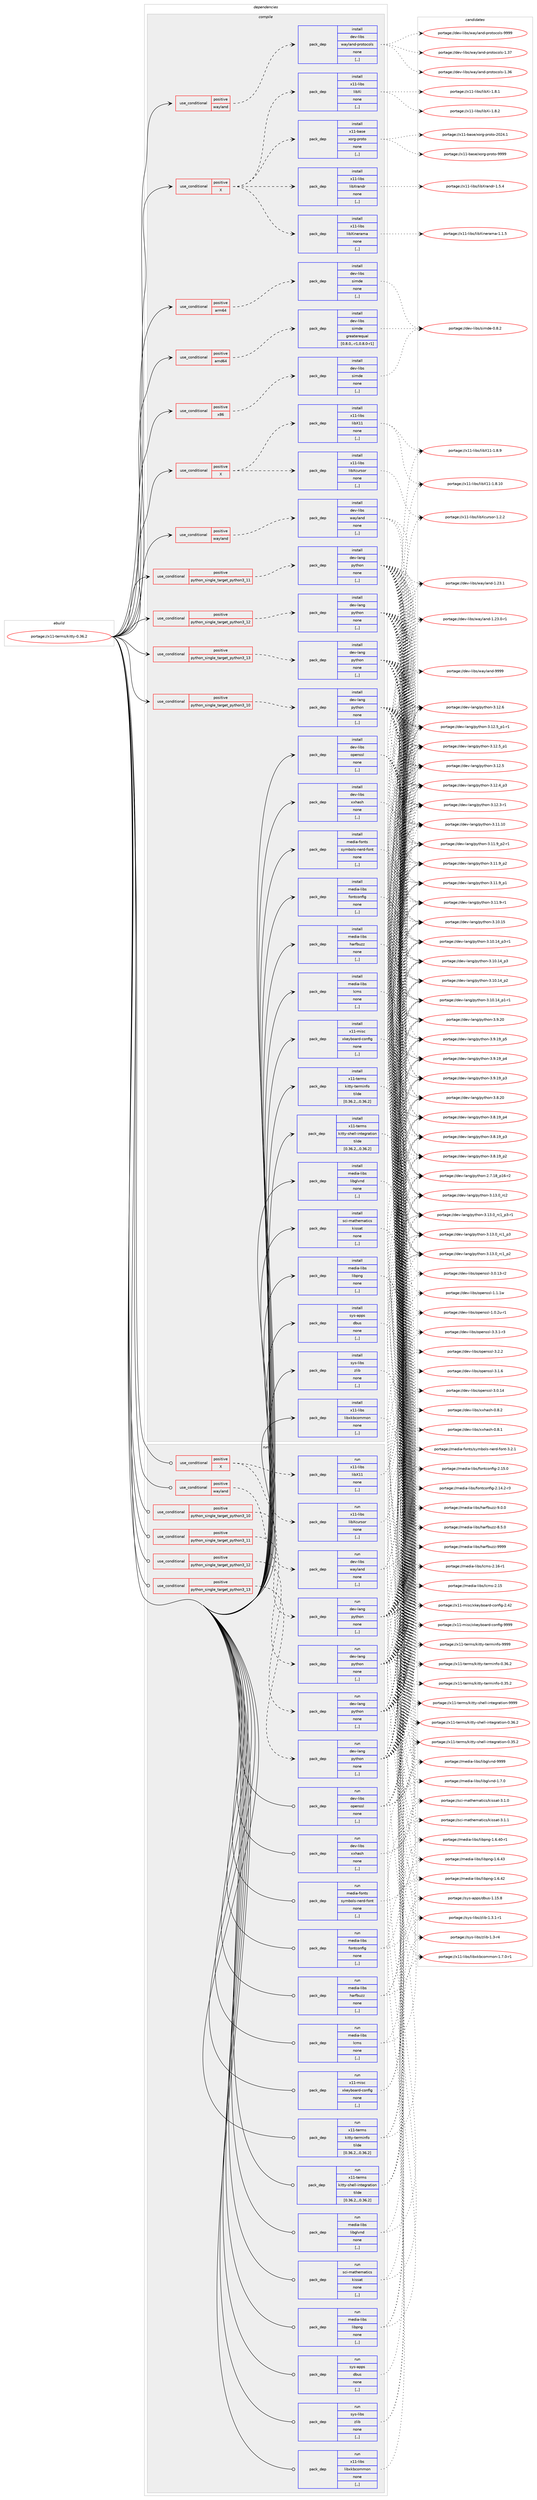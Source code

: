 digraph prolog {

# *************
# Graph options
# *************

newrank=true;
concentrate=true;
compound=true;
graph [rankdir=LR,fontname=Helvetica,fontsize=10,ranksep=1.5];#, ranksep=2.5, nodesep=0.2];
edge  [arrowhead=vee];
node  [fontname=Helvetica,fontsize=10];

# **********
# The ebuild
# **********

subgraph cluster_leftcol {
color=gray;
label=<<i>ebuild</i>>;
id [label="portage://x11-terms/kitty-0.36.2", color=red, width=4, href="../x11-terms/kitty-0.36.2.svg"];
}

# ****************
# The dependencies
# ****************

subgraph cluster_midcol {
color=gray;
label=<<i>dependencies</i>>;
subgraph cluster_compile {
fillcolor="#eeeeee";
style=filled;
label=<<i>compile</i>>;
subgraph cond257743 {
dependency979161 [label=<<TABLE BORDER="0" CELLBORDER="1" CELLSPACING="0" CELLPADDING="4"><TR><TD ROWSPAN="3" CELLPADDING="10">use_conditional</TD></TR><TR><TD>positive</TD></TR><TR><TD>X</TD></TR></TABLE>>, shape=none, color=red];
subgraph pack714255 {
dependency979162 [label=<<TABLE BORDER="0" CELLBORDER="1" CELLSPACING="0" CELLPADDING="4" WIDTH="220"><TR><TD ROWSPAN="6" CELLPADDING="30">pack_dep</TD></TR><TR><TD WIDTH="110">install</TD></TR><TR><TD>x11-base</TD></TR><TR><TD>xorg-proto</TD></TR><TR><TD>none</TD></TR><TR><TD>[,,]</TD></TR></TABLE>>, shape=none, color=blue];
}
dependency979161:e -> dependency979162:w [weight=20,style="dashed",arrowhead="vee"];
subgraph pack714256 {
dependency979163 [label=<<TABLE BORDER="0" CELLBORDER="1" CELLSPACING="0" CELLPADDING="4" WIDTH="220"><TR><TD ROWSPAN="6" CELLPADDING="30">pack_dep</TD></TR><TR><TD WIDTH="110">install</TD></TR><TR><TD>x11-libs</TD></TR><TR><TD>libXi</TD></TR><TR><TD>none</TD></TR><TR><TD>[,,]</TD></TR></TABLE>>, shape=none, color=blue];
}
dependency979161:e -> dependency979163:w [weight=20,style="dashed",arrowhead="vee"];
subgraph pack714257 {
dependency979164 [label=<<TABLE BORDER="0" CELLBORDER="1" CELLSPACING="0" CELLPADDING="4" WIDTH="220"><TR><TD ROWSPAN="6" CELLPADDING="30">pack_dep</TD></TR><TR><TD WIDTH="110">install</TD></TR><TR><TD>x11-libs</TD></TR><TR><TD>libXinerama</TD></TR><TR><TD>none</TD></TR><TR><TD>[,,]</TD></TR></TABLE>>, shape=none, color=blue];
}
dependency979161:e -> dependency979164:w [weight=20,style="dashed",arrowhead="vee"];
subgraph pack714258 {
dependency979165 [label=<<TABLE BORDER="0" CELLBORDER="1" CELLSPACING="0" CELLPADDING="4" WIDTH="220"><TR><TD ROWSPAN="6" CELLPADDING="30">pack_dep</TD></TR><TR><TD WIDTH="110">install</TD></TR><TR><TD>x11-libs</TD></TR><TR><TD>libXrandr</TD></TR><TR><TD>none</TD></TR><TR><TD>[,,]</TD></TR></TABLE>>, shape=none, color=blue];
}
dependency979161:e -> dependency979165:w [weight=20,style="dashed",arrowhead="vee"];
}
id:e -> dependency979161:w [weight=20,style="solid",arrowhead="vee"];
subgraph cond257744 {
dependency979166 [label=<<TABLE BORDER="0" CELLBORDER="1" CELLSPACING="0" CELLPADDING="4"><TR><TD ROWSPAN="3" CELLPADDING="10">use_conditional</TD></TR><TR><TD>positive</TD></TR><TR><TD>X</TD></TR></TABLE>>, shape=none, color=red];
subgraph pack714259 {
dependency979167 [label=<<TABLE BORDER="0" CELLBORDER="1" CELLSPACING="0" CELLPADDING="4" WIDTH="220"><TR><TD ROWSPAN="6" CELLPADDING="30">pack_dep</TD></TR><TR><TD WIDTH="110">install</TD></TR><TR><TD>x11-libs</TD></TR><TR><TD>libX11</TD></TR><TR><TD>none</TD></TR><TR><TD>[,,]</TD></TR></TABLE>>, shape=none, color=blue];
}
dependency979166:e -> dependency979167:w [weight=20,style="dashed",arrowhead="vee"];
subgraph pack714260 {
dependency979168 [label=<<TABLE BORDER="0" CELLBORDER="1" CELLSPACING="0" CELLPADDING="4" WIDTH="220"><TR><TD ROWSPAN="6" CELLPADDING="30">pack_dep</TD></TR><TR><TD WIDTH="110">install</TD></TR><TR><TD>x11-libs</TD></TR><TR><TD>libXcursor</TD></TR><TR><TD>none</TD></TR><TR><TD>[,,]</TD></TR></TABLE>>, shape=none, color=blue];
}
dependency979166:e -> dependency979168:w [weight=20,style="dashed",arrowhead="vee"];
}
id:e -> dependency979166:w [weight=20,style="solid",arrowhead="vee"];
subgraph cond257745 {
dependency979169 [label=<<TABLE BORDER="0" CELLBORDER="1" CELLSPACING="0" CELLPADDING="4"><TR><TD ROWSPAN="3" CELLPADDING="10">use_conditional</TD></TR><TR><TD>positive</TD></TR><TR><TD>amd64</TD></TR></TABLE>>, shape=none, color=red];
subgraph pack714261 {
dependency979170 [label=<<TABLE BORDER="0" CELLBORDER="1" CELLSPACING="0" CELLPADDING="4" WIDTH="220"><TR><TD ROWSPAN="6" CELLPADDING="30">pack_dep</TD></TR><TR><TD WIDTH="110">install</TD></TR><TR><TD>dev-libs</TD></TR><TR><TD>simde</TD></TR><TR><TD>greaterequal</TD></TR><TR><TD>[0.8.0,,-r1,0.8.0-r1]</TD></TR></TABLE>>, shape=none, color=blue];
}
dependency979169:e -> dependency979170:w [weight=20,style="dashed",arrowhead="vee"];
}
id:e -> dependency979169:w [weight=20,style="solid",arrowhead="vee"];
subgraph cond257746 {
dependency979171 [label=<<TABLE BORDER="0" CELLBORDER="1" CELLSPACING="0" CELLPADDING="4"><TR><TD ROWSPAN="3" CELLPADDING="10">use_conditional</TD></TR><TR><TD>positive</TD></TR><TR><TD>arm64</TD></TR></TABLE>>, shape=none, color=red];
subgraph pack714262 {
dependency979172 [label=<<TABLE BORDER="0" CELLBORDER="1" CELLSPACING="0" CELLPADDING="4" WIDTH="220"><TR><TD ROWSPAN="6" CELLPADDING="30">pack_dep</TD></TR><TR><TD WIDTH="110">install</TD></TR><TR><TD>dev-libs</TD></TR><TR><TD>simde</TD></TR><TR><TD>none</TD></TR><TR><TD>[,,]</TD></TR></TABLE>>, shape=none, color=blue];
}
dependency979171:e -> dependency979172:w [weight=20,style="dashed",arrowhead="vee"];
}
id:e -> dependency979171:w [weight=20,style="solid",arrowhead="vee"];
subgraph cond257747 {
dependency979173 [label=<<TABLE BORDER="0" CELLBORDER="1" CELLSPACING="0" CELLPADDING="4"><TR><TD ROWSPAN="3" CELLPADDING="10">use_conditional</TD></TR><TR><TD>positive</TD></TR><TR><TD>python_single_target_python3_10</TD></TR></TABLE>>, shape=none, color=red];
subgraph pack714263 {
dependency979174 [label=<<TABLE BORDER="0" CELLBORDER="1" CELLSPACING="0" CELLPADDING="4" WIDTH="220"><TR><TD ROWSPAN="6" CELLPADDING="30">pack_dep</TD></TR><TR><TD WIDTH="110">install</TD></TR><TR><TD>dev-lang</TD></TR><TR><TD>python</TD></TR><TR><TD>none</TD></TR><TR><TD>[,,]</TD></TR></TABLE>>, shape=none, color=blue];
}
dependency979173:e -> dependency979174:w [weight=20,style="dashed",arrowhead="vee"];
}
id:e -> dependency979173:w [weight=20,style="solid",arrowhead="vee"];
subgraph cond257748 {
dependency979175 [label=<<TABLE BORDER="0" CELLBORDER="1" CELLSPACING="0" CELLPADDING="4"><TR><TD ROWSPAN="3" CELLPADDING="10">use_conditional</TD></TR><TR><TD>positive</TD></TR><TR><TD>python_single_target_python3_11</TD></TR></TABLE>>, shape=none, color=red];
subgraph pack714264 {
dependency979176 [label=<<TABLE BORDER="0" CELLBORDER="1" CELLSPACING="0" CELLPADDING="4" WIDTH="220"><TR><TD ROWSPAN="6" CELLPADDING="30">pack_dep</TD></TR><TR><TD WIDTH="110">install</TD></TR><TR><TD>dev-lang</TD></TR><TR><TD>python</TD></TR><TR><TD>none</TD></TR><TR><TD>[,,]</TD></TR></TABLE>>, shape=none, color=blue];
}
dependency979175:e -> dependency979176:w [weight=20,style="dashed",arrowhead="vee"];
}
id:e -> dependency979175:w [weight=20,style="solid",arrowhead="vee"];
subgraph cond257749 {
dependency979177 [label=<<TABLE BORDER="0" CELLBORDER="1" CELLSPACING="0" CELLPADDING="4"><TR><TD ROWSPAN="3" CELLPADDING="10">use_conditional</TD></TR><TR><TD>positive</TD></TR><TR><TD>python_single_target_python3_12</TD></TR></TABLE>>, shape=none, color=red];
subgraph pack714265 {
dependency979178 [label=<<TABLE BORDER="0" CELLBORDER="1" CELLSPACING="0" CELLPADDING="4" WIDTH="220"><TR><TD ROWSPAN="6" CELLPADDING="30">pack_dep</TD></TR><TR><TD WIDTH="110">install</TD></TR><TR><TD>dev-lang</TD></TR><TR><TD>python</TD></TR><TR><TD>none</TD></TR><TR><TD>[,,]</TD></TR></TABLE>>, shape=none, color=blue];
}
dependency979177:e -> dependency979178:w [weight=20,style="dashed",arrowhead="vee"];
}
id:e -> dependency979177:w [weight=20,style="solid",arrowhead="vee"];
subgraph cond257750 {
dependency979179 [label=<<TABLE BORDER="0" CELLBORDER="1" CELLSPACING="0" CELLPADDING="4"><TR><TD ROWSPAN="3" CELLPADDING="10">use_conditional</TD></TR><TR><TD>positive</TD></TR><TR><TD>python_single_target_python3_13</TD></TR></TABLE>>, shape=none, color=red];
subgraph pack714266 {
dependency979180 [label=<<TABLE BORDER="0" CELLBORDER="1" CELLSPACING="0" CELLPADDING="4" WIDTH="220"><TR><TD ROWSPAN="6" CELLPADDING="30">pack_dep</TD></TR><TR><TD WIDTH="110">install</TD></TR><TR><TD>dev-lang</TD></TR><TR><TD>python</TD></TR><TR><TD>none</TD></TR><TR><TD>[,,]</TD></TR></TABLE>>, shape=none, color=blue];
}
dependency979179:e -> dependency979180:w [weight=20,style="dashed",arrowhead="vee"];
}
id:e -> dependency979179:w [weight=20,style="solid",arrowhead="vee"];
subgraph cond257751 {
dependency979181 [label=<<TABLE BORDER="0" CELLBORDER="1" CELLSPACING="0" CELLPADDING="4"><TR><TD ROWSPAN="3" CELLPADDING="10">use_conditional</TD></TR><TR><TD>positive</TD></TR><TR><TD>wayland</TD></TR></TABLE>>, shape=none, color=red];
subgraph pack714267 {
dependency979182 [label=<<TABLE BORDER="0" CELLBORDER="1" CELLSPACING="0" CELLPADDING="4" WIDTH="220"><TR><TD ROWSPAN="6" CELLPADDING="30">pack_dep</TD></TR><TR><TD WIDTH="110">install</TD></TR><TR><TD>dev-libs</TD></TR><TR><TD>wayland</TD></TR><TR><TD>none</TD></TR><TR><TD>[,,]</TD></TR></TABLE>>, shape=none, color=blue];
}
dependency979181:e -> dependency979182:w [weight=20,style="dashed",arrowhead="vee"];
}
id:e -> dependency979181:w [weight=20,style="solid",arrowhead="vee"];
subgraph cond257752 {
dependency979183 [label=<<TABLE BORDER="0" CELLBORDER="1" CELLSPACING="0" CELLPADDING="4"><TR><TD ROWSPAN="3" CELLPADDING="10">use_conditional</TD></TR><TR><TD>positive</TD></TR><TR><TD>wayland</TD></TR></TABLE>>, shape=none, color=red];
subgraph pack714268 {
dependency979184 [label=<<TABLE BORDER="0" CELLBORDER="1" CELLSPACING="0" CELLPADDING="4" WIDTH="220"><TR><TD ROWSPAN="6" CELLPADDING="30">pack_dep</TD></TR><TR><TD WIDTH="110">install</TD></TR><TR><TD>dev-libs</TD></TR><TR><TD>wayland-protocols</TD></TR><TR><TD>none</TD></TR><TR><TD>[,,]</TD></TR></TABLE>>, shape=none, color=blue];
}
dependency979183:e -> dependency979184:w [weight=20,style="dashed",arrowhead="vee"];
}
id:e -> dependency979183:w [weight=20,style="solid",arrowhead="vee"];
subgraph cond257753 {
dependency979185 [label=<<TABLE BORDER="0" CELLBORDER="1" CELLSPACING="0" CELLPADDING="4"><TR><TD ROWSPAN="3" CELLPADDING="10">use_conditional</TD></TR><TR><TD>positive</TD></TR><TR><TD>x86</TD></TR></TABLE>>, shape=none, color=red];
subgraph pack714269 {
dependency979186 [label=<<TABLE BORDER="0" CELLBORDER="1" CELLSPACING="0" CELLPADDING="4" WIDTH="220"><TR><TD ROWSPAN="6" CELLPADDING="30">pack_dep</TD></TR><TR><TD WIDTH="110">install</TD></TR><TR><TD>dev-libs</TD></TR><TR><TD>simde</TD></TR><TR><TD>none</TD></TR><TR><TD>[,,]</TD></TR></TABLE>>, shape=none, color=blue];
}
dependency979185:e -> dependency979186:w [weight=20,style="dashed",arrowhead="vee"];
}
id:e -> dependency979185:w [weight=20,style="solid",arrowhead="vee"];
subgraph pack714270 {
dependency979187 [label=<<TABLE BORDER="0" CELLBORDER="1" CELLSPACING="0" CELLPADDING="4" WIDTH="220"><TR><TD ROWSPAN="6" CELLPADDING="30">pack_dep</TD></TR><TR><TD WIDTH="110">install</TD></TR><TR><TD>dev-libs</TD></TR><TR><TD>openssl</TD></TR><TR><TD>none</TD></TR><TR><TD>[,,]</TD></TR></TABLE>>, shape=none, color=blue];
}
id:e -> dependency979187:w [weight=20,style="solid",arrowhead="vee"];
subgraph pack714271 {
dependency979188 [label=<<TABLE BORDER="0" CELLBORDER="1" CELLSPACING="0" CELLPADDING="4" WIDTH="220"><TR><TD ROWSPAN="6" CELLPADDING="30">pack_dep</TD></TR><TR><TD WIDTH="110">install</TD></TR><TR><TD>dev-libs</TD></TR><TR><TD>xxhash</TD></TR><TR><TD>none</TD></TR><TR><TD>[,,]</TD></TR></TABLE>>, shape=none, color=blue];
}
id:e -> dependency979188:w [weight=20,style="solid",arrowhead="vee"];
subgraph pack714272 {
dependency979189 [label=<<TABLE BORDER="0" CELLBORDER="1" CELLSPACING="0" CELLPADDING="4" WIDTH="220"><TR><TD ROWSPAN="6" CELLPADDING="30">pack_dep</TD></TR><TR><TD WIDTH="110">install</TD></TR><TR><TD>media-fonts</TD></TR><TR><TD>symbols-nerd-font</TD></TR><TR><TD>none</TD></TR><TR><TD>[,,]</TD></TR></TABLE>>, shape=none, color=blue];
}
id:e -> dependency979189:w [weight=20,style="solid",arrowhead="vee"];
subgraph pack714273 {
dependency979190 [label=<<TABLE BORDER="0" CELLBORDER="1" CELLSPACING="0" CELLPADDING="4" WIDTH="220"><TR><TD ROWSPAN="6" CELLPADDING="30">pack_dep</TD></TR><TR><TD WIDTH="110">install</TD></TR><TR><TD>media-libs</TD></TR><TR><TD>fontconfig</TD></TR><TR><TD>none</TD></TR><TR><TD>[,,]</TD></TR></TABLE>>, shape=none, color=blue];
}
id:e -> dependency979190:w [weight=20,style="solid",arrowhead="vee"];
subgraph pack714274 {
dependency979191 [label=<<TABLE BORDER="0" CELLBORDER="1" CELLSPACING="0" CELLPADDING="4" WIDTH="220"><TR><TD ROWSPAN="6" CELLPADDING="30">pack_dep</TD></TR><TR><TD WIDTH="110">install</TD></TR><TR><TD>media-libs</TD></TR><TR><TD>harfbuzz</TD></TR><TR><TD>none</TD></TR><TR><TD>[,,]</TD></TR></TABLE>>, shape=none, color=blue];
}
id:e -> dependency979191:w [weight=20,style="solid",arrowhead="vee"];
subgraph pack714275 {
dependency979192 [label=<<TABLE BORDER="0" CELLBORDER="1" CELLSPACING="0" CELLPADDING="4" WIDTH="220"><TR><TD ROWSPAN="6" CELLPADDING="30">pack_dep</TD></TR><TR><TD WIDTH="110">install</TD></TR><TR><TD>media-libs</TD></TR><TR><TD>lcms</TD></TR><TR><TD>none</TD></TR><TR><TD>[,,]</TD></TR></TABLE>>, shape=none, color=blue];
}
id:e -> dependency979192:w [weight=20,style="solid",arrowhead="vee"];
subgraph pack714276 {
dependency979193 [label=<<TABLE BORDER="0" CELLBORDER="1" CELLSPACING="0" CELLPADDING="4" WIDTH="220"><TR><TD ROWSPAN="6" CELLPADDING="30">pack_dep</TD></TR><TR><TD WIDTH="110">install</TD></TR><TR><TD>media-libs</TD></TR><TR><TD>libglvnd</TD></TR><TR><TD>none</TD></TR><TR><TD>[,,]</TD></TR></TABLE>>, shape=none, color=blue];
}
id:e -> dependency979193:w [weight=20,style="solid",arrowhead="vee"];
subgraph pack714277 {
dependency979194 [label=<<TABLE BORDER="0" CELLBORDER="1" CELLSPACING="0" CELLPADDING="4" WIDTH="220"><TR><TD ROWSPAN="6" CELLPADDING="30">pack_dep</TD></TR><TR><TD WIDTH="110">install</TD></TR><TR><TD>media-libs</TD></TR><TR><TD>libpng</TD></TR><TR><TD>none</TD></TR><TR><TD>[,,]</TD></TR></TABLE>>, shape=none, color=blue];
}
id:e -> dependency979194:w [weight=20,style="solid",arrowhead="vee"];
subgraph pack714278 {
dependency979195 [label=<<TABLE BORDER="0" CELLBORDER="1" CELLSPACING="0" CELLPADDING="4" WIDTH="220"><TR><TD ROWSPAN="6" CELLPADDING="30">pack_dep</TD></TR><TR><TD WIDTH="110">install</TD></TR><TR><TD>sys-apps</TD></TR><TR><TD>dbus</TD></TR><TR><TD>none</TD></TR><TR><TD>[,,]</TD></TR></TABLE>>, shape=none, color=blue];
}
id:e -> dependency979195:w [weight=20,style="solid",arrowhead="vee"];
subgraph pack714279 {
dependency979196 [label=<<TABLE BORDER="0" CELLBORDER="1" CELLSPACING="0" CELLPADDING="4" WIDTH="220"><TR><TD ROWSPAN="6" CELLPADDING="30">pack_dep</TD></TR><TR><TD WIDTH="110">install</TD></TR><TR><TD>sys-libs</TD></TR><TR><TD>zlib</TD></TR><TR><TD>none</TD></TR><TR><TD>[,,]</TD></TR></TABLE>>, shape=none, color=blue];
}
id:e -> dependency979196:w [weight=20,style="solid",arrowhead="vee"];
subgraph pack714280 {
dependency979197 [label=<<TABLE BORDER="0" CELLBORDER="1" CELLSPACING="0" CELLPADDING="4" WIDTH="220"><TR><TD ROWSPAN="6" CELLPADDING="30">pack_dep</TD></TR><TR><TD WIDTH="110">install</TD></TR><TR><TD>x11-libs</TD></TR><TR><TD>libxkbcommon</TD></TR><TR><TD>none</TD></TR><TR><TD>[,,]</TD></TR></TABLE>>, shape=none, color=blue];
}
id:e -> dependency979197:w [weight=20,style="solid",arrowhead="vee"];
subgraph pack714281 {
dependency979198 [label=<<TABLE BORDER="0" CELLBORDER="1" CELLSPACING="0" CELLPADDING="4" WIDTH="220"><TR><TD ROWSPAN="6" CELLPADDING="30">pack_dep</TD></TR><TR><TD WIDTH="110">install</TD></TR><TR><TD>x11-misc</TD></TR><TR><TD>xkeyboard-config</TD></TR><TR><TD>none</TD></TR><TR><TD>[,,]</TD></TR></TABLE>>, shape=none, color=blue];
}
id:e -> dependency979198:w [weight=20,style="solid",arrowhead="vee"];
subgraph pack714282 {
dependency979199 [label=<<TABLE BORDER="0" CELLBORDER="1" CELLSPACING="0" CELLPADDING="4" WIDTH="220"><TR><TD ROWSPAN="6" CELLPADDING="30">pack_dep</TD></TR><TR><TD WIDTH="110">install</TD></TR><TR><TD>x11-terms</TD></TR><TR><TD>kitty-shell-integration</TD></TR><TR><TD>tilde</TD></TR><TR><TD>[0.36.2,,,0.36.2]</TD></TR></TABLE>>, shape=none, color=blue];
}
id:e -> dependency979199:w [weight=20,style="solid",arrowhead="vee"];
subgraph pack714283 {
dependency979200 [label=<<TABLE BORDER="0" CELLBORDER="1" CELLSPACING="0" CELLPADDING="4" WIDTH="220"><TR><TD ROWSPAN="6" CELLPADDING="30">pack_dep</TD></TR><TR><TD WIDTH="110">install</TD></TR><TR><TD>x11-terms</TD></TR><TR><TD>kitty-terminfo</TD></TR><TR><TD>tilde</TD></TR><TR><TD>[0.36.2,,,0.36.2]</TD></TR></TABLE>>, shape=none, color=blue];
}
id:e -> dependency979200:w [weight=20,style="solid",arrowhead="vee"];
subgraph pack714284 {
dependency979201 [label=<<TABLE BORDER="0" CELLBORDER="1" CELLSPACING="0" CELLPADDING="4" WIDTH="220"><TR><TD ROWSPAN="6" CELLPADDING="30">pack_dep</TD></TR><TR><TD WIDTH="110">install</TD></TR><TR><TD>sci-mathematics</TD></TR><TR><TD>kissat</TD></TR><TR><TD>none</TD></TR><TR><TD>[,,]</TD></TR></TABLE>>, shape=none, color=blue];
}
id:e -> dependency979201:w [weight=20,style="solid",arrowhead="vee"];
}
subgraph cluster_compileandrun {
fillcolor="#eeeeee";
style=filled;
label=<<i>compile and run</i>>;
}
subgraph cluster_run {
fillcolor="#eeeeee";
style=filled;
label=<<i>run</i>>;
subgraph cond257754 {
dependency979202 [label=<<TABLE BORDER="0" CELLBORDER="1" CELLSPACING="0" CELLPADDING="4"><TR><TD ROWSPAN="3" CELLPADDING="10">use_conditional</TD></TR><TR><TD>positive</TD></TR><TR><TD>X</TD></TR></TABLE>>, shape=none, color=red];
subgraph pack714285 {
dependency979203 [label=<<TABLE BORDER="0" CELLBORDER="1" CELLSPACING="0" CELLPADDING="4" WIDTH="220"><TR><TD ROWSPAN="6" CELLPADDING="30">pack_dep</TD></TR><TR><TD WIDTH="110">run</TD></TR><TR><TD>x11-libs</TD></TR><TR><TD>libX11</TD></TR><TR><TD>none</TD></TR><TR><TD>[,,]</TD></TR></TABLE>>, shape=none, color=blue];
}
dependency979202:e -> dependency979203:w [weight=20,style="dashed",arrowhead="vee"];
subgraph pack714286 {
dependency979204 [label=<<TABLE BORDER="0" CELLBORDER="1" CELLSPACING="0" CELLPADDING="4" WIDTH="220"><TR><TD ROWSPAN="6" CELLPADDING="30">pack_dep</TD></TR><TR><TD WIDTH="110">run</TD></TR><TR><TD>x11-libs</TD></TR><TR><TD>libXcursor</TD></TR><TR><TD>none</TD></TR><TR><TD>[,,]</TD></TR></TABLE>>, shape=none, color=blue];
}
dependency979202:e -> dependency979204:w [weight=20,style="dashed",arrowhead="vee"];
}
id:e -> dependency979202:w [weight=20,style="solid",arrowhead="odot"];
subgraph cond257755 {
dependency979205 [label=<<TABLE BORDER="0" CELLBORDER="1" CELLSPACING="0" CELLPADDING="4"><TR><TD ROWSPAN="3" CELLPADDING="10">use_conditional</TD></TR><TR><TD>positive</TD></TR><TR><TD>python_single_target_python3_10</TD></TR></TABLE>>, shape=none, color=red];
subgraph pack714287 {
dependency979206 [label=<<TABLE BORDER="0" CELLBORDER="1" CELLSPACING="0" CELLPADDING="4" WIDTH="220"><TR><TD ROWSPAN="6" CELLPADDING="30">pack_dep</TD></TR><TR><TD WIDTH="110">run</TD></TR><TR><TD>dev-lang</TD></TR><TR><TD>python</TD></TR><TR><TD>none</TD></TR><TR><TD>[,,]</TD></TR></TABLE>>, shape=none, color=blue];
}
dependency979205:e -> dependency979206:w [weight=20,style="dashed",arrowhead="vee"];
}
id:e -> dependency979205:w [weight=20,style="solid",arrowhead="odot"];
subgraph cond257756 {
dependency979207 [label=<<TABLE BORDER="0" CELLBORDER="1" CELLSPACING="0" CELLPADDING="4"><TR><TD ROWSPAN="3" CELLPADDING="10">use_conditional</TD></TR><TR><TD>positive</TD></TR><TR><TD>python_single_target_python3_11</TD></TR></TABLE>>, shape=none, color=red];
subgraph pack714288 {
dependency979208 [label=<<TABLE BORDER="0" CELLBORDER="1" CELLSPACING="0" CELLPADDING="4" WIDTH="220"><TR><TD ROWSPAN="6" CELLPADDING="30">pack_dep</TD></TR><TR><TD WIDTH="110">run</TD></TR><TR><TD>dev-lang</TD></TR><TR><TD>python</TD></TR><TR><TD>none</TD></TR><TR><TD>[,,]</TD></TR></TABLE>>, shape=none, color=blue];
}
dependency979207:e -> dependency979208:w [weight=20,style="dashed",arrowhead="vee"];
}
id:e -> dependency979207:w [weight=20,style="solid",arrowhead="odot"];
subgraph cond257757 {
dependency979209 [label=<<TABLE BORDER="0" CELLBORDER="1" CELLSPACING="0" CELLPADDING="4"><TR><TD ROWSPAN="3" CELLPADDING="10">use_conditional</TD></TR><TR><TD>positive</TD></TR><TR><TD>python_single_target_python3_12</TD></TR></TABLE>>, shape=none, color=red];
subgraph pack714289 {
dependency979210 [label=<<TABLE BORDER="0" CELLBORDER="1" CELLSPACING="0" CELLPADDING="4" WIDTH="220"><TR><TD ROWSPAN="6" CELLPADDING="30">pack_dep</TD></TR><TR><TD WIDTH="110">run</TD></TR><TR><TD>dev-lang</TD></TR><TR><TD>python</TD></TR><TR><TD>none</TD></TR><TR><TD>[,,]</TD></TR></TABLE>>, shape=none, color=blue];
}
dependency979209:e -> dependency979210:w [weight=20,style="dashed",arrowhead="vee"];
}
id:e -> dependency979209:w [weight=20,style="solid",arrowhead="odot"];
subgraph cond257758 {
dependency979211 [label=<<TABLE BORDER="0" CELLBORDER="1" CELLSPACING="0" CELLPADDING="4"><TR><TD ROWSPAN="3" CELLPADDING="10">use_conditional</TD></TR><TR><TD>positive</TD></TR><TR><TD>python_single_target_python3_13</TD></TR></TABLE>>, shape=none, color=red];
subgraph pack714290 {
dependency979212 [label=<<TABLE BORDER="0" CELLBORDER="1" CELLSPACING="0" CELLPADDING="4" WIDTH="220"><TR><TD ROWSPAN="6" CELLPADDING="30">pack_dep</TD></TR><TR><TD WIDTH="110">run</TD></TR><TR><TD>dev-lang</TD></TR><TR><TD>python</TD></TR><TR><TD>none</TD></TR><TR><TD>[,,]</TD></TR></TABLE>>, shape=none, color=blue];
}
dependency979211:e -> dependency979212:w [weight=20,style="dashed",arrowhead="vee"];
}
id:e -> dependency979211:w [weight=20,style="solid",arrowhead="odot"];
subgraph cond257759 {
dependency979213 [label=<<TABLE BORDER="0" CELLBORDER="1" CELLSPACING="0" CELLPADDING="4"><TR><TD ROWSPAN="3" CELLPADDING="10">use_conditional</TD></TR><TR><TD>positive</TD></TR><TR><TD>wayland</TD></TR></TABLE>>, shape=none, color=red];
subgraph pack714291 {
dependency979214 [label=<<TABLE BORDER="0" CELLBORDER="1" CELLSPACING="0" CELLPADDING="4" WIDTH="220"><TR><TD ROWSPAN="6" CELLPADDING="30">pack_dep</TD></TR><TR><TD WIDTH="110">run</TD></TR><TR><TD>dev-libs</TD></TR><TR><TD>wayland</TD></TR><TR><TD>none</TD></TR><TR><TD>[,,]</TD></TR></TABLE>>, shape=none, color=blue];
}
dependency979213:e -> dependency979214:w [weight=20,style="dashed",arrowhead="vee"];
}
id:e -> dependency979213:w [weight=20,style="solid",arrowhead="odot"];
subgraph pack714292 {
dependency979215 [label=<<TABLE BORDER="0" CELLBORDER="1" CELLSPACING="0" CELLPADDING="4" WIDTH="220"><TR><TD ROWSPAN="6" CELLPADDING="30">pack_dep</TD></TR><TR><TD WIDTH="110">run</TD></TR><TR><TD>dev-libs</TD></TR><TR><TD>openssl</TD></TR><TR><TD>none</TD></TR><TR><TD>[,,]</TD></TR></TABLE>>, shape=none, color=blue];
}
id:e -> dependency979215:w [weight=20,style="solid",arrowhead="odot"];
subgraph pack714293 {
dependency979216 [label=<<TABLE BORDER="0" CELLBORDER="1" CELLSPACING="0" CELLPADDING="4" WIDTH="220"><TR><TD ROWSPAN="6" CELLPADDING="30">pack_dep</TD></TR><TR><TD WIDTH="110">run</TD></TR><TR><TD>dev-libs</TD></TR><TR><TD>xxhash</TD></TR><TR><TD>none</TD></TR><TR><TD>[,,]</TD></TR></TABLE>>, shape=none, color=blue];
}
id:e -> dependency979216:w [weight=20,style="solid",arrowhead="odot"];
subgraph pack714294 {
dependency979217 [label=<<TABLE BORDER="0" CELLBORDER="1" CELLSPACING="0" CELLPADDING="4" WIDTH="220"><TR><TD ROWSPAN="6" CELLPADDING="30">pack_dep</TD></TR><TR><TD WIDTH="110">run</TD></TR><TR><TD>media-fonts</TD></TR><TR><TD>symbols-nerd-font</TD></TR><TR><TD>none</TD></TR><TR><TD>[,,]</TD></TR></TABLE>>, shape=none, color=blue];
}
id:e -> dependency979217:w [weight=20,style="solid",arrowhead="odot"];
subgraph pack714295 {
dependency979218 [label=<<TABLE BORDER="0" CELLBORDER="1" CELLSPACING="0" CELLPADDING="4" WIDTH="220"><TR><TD ROWSPAN="6" CELLPADDING="30">pack_dep</TD></TR><TR><TD WIDTH="110">run</TD></TR><TR><TD>media-libs</TD></TR><TR><TD>fontconfig</TD></TR><TR><TD>none</TD></TR><TR><TD>[,,]</TD></TR></TABLE>>, shape=none, color=blue];
}
id:e -> dependency979218:w [weight=20,style="solid",arrowhead="odot"];
subgraph pack714296 {
dependency979219 [label=<<TABLE BORDER="0" CELLBORDER="1" CELLSPACING="0" CELLPADDING="4" WIDTH="220"><TR><TD ROWSPAN="6" CELLPADDING="30">pack_dep</TD></TR><TR><TD WIDTH="110">run</TD></TR><TR><TD>media-libs</TD></TR><TR><TD>harfbuzz</TD></TR><TR><TD>none</TD></TR><TR><TD>[,,]</TD></TR></TABLE>>, shape=none, color=blue];
}
id:e -> dependency979219:w [weight=20,style="solid",arrowhead="odot"];
subgraph pack714297 {
dependency979220 [label=<<TABLE BORDER="0" CELLBORDER="1" CELLSPACING="0" CELLPADDING="4" WIDTH="220"><TR><TD ROWSPAN="6" CELLPADDING="30">pack_dep</TD></TR><TR><TD WIDTH="110">run</TD></TR><TR><TD>media-libs</TD></TR><TR><TD>lcms</TD></TR><TR><TD>none</TD></TR><TR><TD>[,,]</TD></TR></TABLE>>, shape=none, color=blue];
}
id:e -> dependency979220:w [weight=20,style="solid",arrowhead="odot"];
subgraph pack714298 {
dependency979221 [label=<<TABLE BORDER="0" CELLBORDER="1" CELLSPACING="0" CELLPADDING="4" WIDTH="220"><TR><TD ROWSPAN="6" CELLPADDING="30">pack_dep</TD></TR><TR><TD WIDTH="110">run</TD></TR><TR><TD>media-libs</TD></TR><TR><TD>libglvnd</TD></TR><TR><TD>none</TD></TR><TR><TD>[,,]</TD></TR></TABLE>>, shape=none, color=blue];
}
id:e -> dependency979221:w [weight=20,style="solid",arrowhead="odot"];
subgraph pack714299 {
dependency979222 [label=<<TABLE BORDER="0" CELLBORDER="1" CELLSPACING="0" CELLPADDING="4" WIDTH="220"><TR><TD ROWSPAN="6" CELLPADDING="30">pack_dep</TD></TR><TR><TD WIDTH="110">run</TD></TR><TR><TD>media-libs</TD></TR><TR><TD>libpng</TD></TR><TR><TD>none</TD></TR><TR><TD>[,,]</TD></TR></TABLE>>, shape=none, color=blue];
}
id:e -> dependency979222:w [weight=20,style="solid",arrowhead="odot"];
subgraph pack714300 {
dependency979223 [label=<<TABLE BORDER="0" CELLBORDER="1" CELLSPACING="0" CELLPADDING="4" WIDTH="220"><TR><TD ROWSPAN="6" CELLPADDING="30">pack_dep</TD></TR><TR><TD WIDTH="110">run</TD></TR><TR><TD>sys-apps</TD></TR><TR><TD>dbus</TD></TR><TR><TD>none</TD></TR><TR><TD>[,,]</TD></TR></TABLE>>, shape=none, color=blue];
}
id:e -> dependency979223:w [weight=20,style="solid",arrowhead="odot"];
subgraph pack714301 {
dependency979224 [label=<<TABLE BORDER="0" CELLBORDER="1" CELLSPACING="0" CELLPADDING="4" WIDTH="220"><TR><TD ROWSPAN="6" CELLPADDING="30">pack_dep</TD></TR><TR><TD WIDTH="110">run</TD></TR><TR><TD>sys-libs</TD></TR><TR><TD>zlib</TD></TR><TR><TD>none</TD></TR><TR><TD>[,,]</TD></TR></TABLE>>, shape=none, color=blue];
}
id:e -> dependency979224:w [weight=20,style="solid",arrowhead="odot"];
subgraph pack714302 {
dependency979225 [label=<<TABLE BORDER="0" CELLBORDER="1" CELLSPACING="0" CELLPADDING="4" WIDTH="220"><TR><TD ROWSPAN="6" CELLPADDING="30">pack_dep</TD></TR><TR><TD WIDTH="110">run</TD></TR><TR><TD>x11-libs</TD></TR><TR><TD>libxkbcommon</TD></TR><TR><TD>none</TD></TR><TR><TD>[,,]</TD></TR></TABLE>>, shape=none, color=blue];
}
id:e -> dependency979225:w [weight=20,style="solid",arrowhead="odot"];
subgraph pack714303 {
dependency979226 [label=<<TABLE BORDER="0" CELLBORDER="1" CELLSPACING="0" CELLPADDING="4" WIDTH="220"><TR><TD ROWSPAN="6" CELLPADDING="30">pack_dep</TD></TR><TR><TD WIDTH="110">run</TD></TR><TR><TD>x11-misc</TD></TR><TR><TD>xkeyboard-config</TD></TR><TR><TD>none</TD></TR><TR><TD>[,,]</TD></TR></TABLE>>, shape=none, color=blue];
}
id:e -> dependency979226:w [weight=20,style="solid",arrowhead="odot"];
subgraph pack714304 {
dependency979227 [label=<<TABLE BORDER="0" CELLBORDER="1" CELLSPACING="0" CELLPADDING="4" WIDTH="220"><TR><TD ROWSPAN="6" CELLPADDING="30">pack_dep</TD></TR><TR><TD WIDTH="110">run</TD></TR><TR><TD>x11-terms</TD></TR><TR><TD>kitty-shell-integration</TD></TR><TR><TD>tilde</TD></TR><TR><TD>[0.36.2,,,0.36.2]</TD></TR></TABLE>>, shape=none, color=blue];
}
id:e -> dependency979227:w [weight=20,style="solid",arrowhead="odot"];
subgraph pack714305 {
dependency979228 [label=<<TABLE BORDER="0" CELLBORDER="1" CELLSPACING="0" CELLPADDING="4" WIDTH="220"><TR><TD ROWSPAN="6" CELLPADDING="30">pack_dep</TD></TR><TR><TD WIDTH="110">run</TD></TR><TR><TD>x11-terms</TD></TR><TR><TD>kitty-terminfo</TD></TR><TR><TD>tilde</TD></TR><TR><TD>[0.36.2,,,0.36.2]</TD></TR></TABLE>>, shape=none, color=blue];
}
id:e -> dependency979228:w [weight=20,style="solid",arrowhead="odot"];
subgraph pack714306 {
dependency979229 [label=<<TABLE BORDER="0" CELLBORDER="1" CELLSPACING="0" CELLPADDING="4" WIDTH="220"><TR><TD ROWSPAN="6" CELLPADDING="30">pack_dep</TD></TR><TR><TD WIDTH="110">run</TD></TR><TR><TD>sci-mathematics</TD></TR><TR><TD>kissat</TD></TR><TR><TD>none</TD></TR><TR><TD>[,,]</TD></TR></TABLE>>, shape=none, color=blue];
}
id:e -> dependency979229:w [weight=20,style="solid",arrowhead="odot"];
}
}

# **************
# The candidates
# **************

subgraph cluster_choices {
rank=same;
color=gray;
label=<<i>candidates</i>>;

subgraph choice714255 {
color=black;
nodesep=1;
choice120494945989711510147120111114103451121141111161114557575757 [label="portage://x11-base/xorg-proto-9999", color=red, width=4,href="../x11-base/xorg-proto-9999.svg"];
choice1204949459897115101471201111141034511211411111611145504850524649 [label="portage://x11-base/xorg-proto-2024.1", color=red, width=4,href="../x11-base/xorg-proto-2024.1.svg"];
dependency979162:e -> choice120494945989711510147120111114103451121141111161114557575757:w [style=dotted,weight="100"];
dependency979162:e -> choice1204949459897115101471201111141034511211411111611145504850524649:w [style=dotted,weight="100"];
}
subgraph choice714256 {
color=black;
nodesep=1;
choice12049494510810598115471081059888105454946564650 [label="portage://x11-libs/libXi-1.8.2", color=red, width=4,href="../x11-libs/libXi-1.8.2.svg"];
choice12049494510810598115471081059888105454946564649 [label="portage://x11-libs/libXi-1.8.1", color=red, width=4,href="../x11-libs/libXi-1.8.1.svg"];
dependency979163:e -> choice12049494510810598115471081059888105454946564650:w [style=dotted,weight="100"];
dependency979163:e -> choice12049494510810598115471081059888105454946564649:w [style=dotted,weight="100"];
}
subgraph choice714257 {
color=black;
nodesep=1;
choice120494945108105981154710810598881051101011149710997454946494653 [label="portage://x11-libs/libXinerama-1.1.5", color=red, width=4,href="../x11-libs/libXinerama-1.1.5.svg"];
dependency979164:e -> choice120494945108105981154710810598881051101011149710997454946494653:w [style=dotted,weight="100"];
}
subgraph choice714258 {
color=black;
nodesep=1;
choice1204949451081059811547108105988811497110100114454946534652 [label="portage://x11-libs/libXrandr-1.5.4", color=red, width=4,href="../x11-libs/libXrandr-1.5.4.svg"];
dependency979165:e -> choice1204949451081059811547108105988811497110100114454946534652:w [style=dotted,weight="100"];
}
subgraph choice714259 {
color=black;
nodesep=1;
choice12049494510810598115471081059888494945494656464948 [label="portage://x11-libs/libX11-1.8.10", color=red, width=4,href="../x11-libs/libX11-1.8.10.svg"];
choice120494945108105981154710810598884949454946564657 [label="portage://x11-libs/libX11-1.8.9", color=red, width=4,href="../x11-libs/libX11-1.8.9.svg"];
dependency979167:e -> choice12049494510810598115471081059888494945494656464948:w [style=dotted,weight="100"];
dependency979167:e -> choice120494945108105981154710810598884949454946564657:w [style=dotted,weight="100"];
}
subgraph choice714260 {
color=black;
nodesep=1;
choice1204949451081059811547108105988899117114115111114454946504650 [label="portage://x11-libs/libXcursor-1.2.2", color=red, width=4,href="../x11-libs/libXcursor-1.2.2.svg"];
dependency979168:e -> choice1204949451081059811547108105988899117114115111114454946504650:w [style=dotted,weight="100"];
}
subgraph choice714261 {
color=black;
nodesep=1;
choice100101118451081059811547115105109100101454846564650 [label="portage://dev-libs/simde-0.8.2", color=red, width=4,href="../dev-libs/simde-0.8.2.svg"];
dependency979170:e -> choice100101118451081059811547115105109100101454846564650:w [style=dotted,weight="100"];
}
subgraph choice714262 {
color=black;
nodesep=1;
choice100101118451081059811547115105109100101454846564650 [label="portage://dev-libs/simde-0.8.2", color=red, width=4,href="../dev-libs/simde-0.8.2.svg"];
dependency979172:e -> choice100101118451081059811547115105109100101454846564650:w [style=dotted,weight="100"];
}
subgraph choice714263 {
color=black;
nodesep=1;
choice10010111845108971101034711212111610411111045514649514648951149950 [label="portage://dev-lang/python-3.13.0_rc2", color=red, width=4,href="../dev-lang/python-3.13.0_rc2.svg"];
choice1001011184510897110103471121211161041111104551464951464895114994995112514511449 [label="portage://dev-lang/python-3.13.0_rc1_p3-r1", color=red, width=4,href="../dev-lang/python-3.13.0_rc1_p3-r1.svg"];
choice100101118451089711010347112121116104111110455146495146489511499499511251 [label="portage://dev-lang/python-3.13.0_rc1_p3", color=red, width=4,href="../dev-lang/python-3.13.0_rc1_p3.svg"];
choice100101118451089711010347112121116104111110455146495146489511499499511250 [label="portage://dev-lang/python-3.13.0_rc1_p2", color=red, width=4,href="../dev-lang/python-3.13.0_rc1_p2.svg"];
choice10010111845108971101034711212111610411111045514649504654 [label="portage://dev-lang/python-3.12.6", color=red, width=4,href="../dev-lang/python-3.12.6.svg"];
choice1001011184510897110103471121211161041111104551464950465395112494511449 [label="portage://dev-lang/python-3.12.5_p1-r1", color=red, width=4,href="../dev-lang/python-3.12.5_p1-r1.svg"];
choice100101118451089711010347112121116104111110455146495046539511249 [label="portage://dev-lang/python-3.12.5_p1", color=red, width=4,href="../dev-lang/python-3.12.5_p1.svg"];
choice10010111845108971101034711212111610411111045514649504653 [label="portage://dev-lang/python-3.12.5", color=red, width=4,href="../dev-lang/python-3.12.5.svg"];
choice100101118451089711010347112121116104111110455146495046529511251 [label="portage://dev-lang/python-3.12.4_p3", color=red, width=4,href="../dev-lang/python-3.12.4_p3.svg"];
choice100101118451089711010347112121116104111110455146495046514511449 [label="portage://dev-lang/python-3.12.3-r1", color=red, width=4,href="../dev-lang/python-3.12.3-r1.svg"];
choice1001011184510897110103471121211161041111104551464949464948 [label="portage://dev-lang/python-3.11.10", color=red, width=4,href="../dev-lang/python-3.11.10.svg"];
choice1001011184510897110103471121211161041111104551464949465795112504511449 [label="portage://dev-lang/python-3.11.9_p2-r1", color=red, width=4,href="../dev-lang/python-3.11.9_p2-r1.svg"];
choice100101118451089711010347112121116104111110455146494946579511250 [label="portage://dev-lang/python-3.11.9_p2", color=red, width=4,href="../dev-lang/python-3.11.9_p2.svg"];
choice100101118451089711010347112121116104111110455146494946579511249 [label="portage://dev-lang/python-3.11.9_p1", color=red, width=4,href="../dev-lang/python-3.11.9_p1.svg"];
choice100101118451089711010347112121116104111110455146494946574511449 [label="portage://dev-lang/python-3.11.9-r1", color=red, width=4,href="../dev-lang/python-3.11.9-r1.svg"];
choice1001011184510897110103471121211161041111104551464948464953 [label="portage://dev-lang/python-3.10.15", color=red, width=4,href="../dev-lang/python-3.10.15.svg"];
choice100101118451089711010347112121116104111110455146494846495295112514511449 [label="portage://dev-lang/python-3.10.14_p3-r1", color=red, width=4,href="../dev-lang/python-3.10.14_p3-r1.svg"];
choice10010111845108971101034711212111610411111045514649484649529511251 [label="portage://dev-lang/python-3.10.14_p3", color=red, width=4,href="../dev-lang/python-3.10.14_p3.svg"];
choice10010111845108971101034711212111610411111045514649484649529511250 [label="portage://dev-lang/python-3.10.14_p2", color=red, width=4,href="../dev-lang/python-3.10.14_p2.svg"];
choice100101118451089711010347112121116104111110455146494846495295112494511449 [label="portage://dev-lang/python-3.10.14_p1-r1", color=red, width=4,href="../dev-lang/python-3.10.14_p1-r1.svg"];
choice10010111845108971101034711212111610411111045514657465048 [label="portage://dev-lang/python-3.9.20", color=red, width=4,href="../dev-lang/python-3.9.20.svg"];
choice100101118451089711010347112121116104111110455146574649579511253 [label="portage://dev-lang/python-3.9.19_p5", color=red, width=4,href="../dev-lang/python-3.9.19_p5.svg"];
choice100101118451089711010347112121116104111110455146574649579511252 [label="portage://dev-lang/python-3.9.19_p4", color=red, width=4,href="../dev-lang/python-3.9.19_p4.svg"];
choice100101118451089711010347112121116104111110455146574649579511251 [label="portage://dev-lang/python-3.9.19_p3", color=red, width=4,href="../dev-lang/python-3.9.19_p3.svg"];
choice10010111845108971101034711212111610411111045514656465048 [label="portage://dev-lang/python-3.8.20", color=red, width=4,href="../dev-lang/python-3.8.20.svg"];
choice100101118451089711010347112121116104111110455146564649579511252 [label="portage://dev-lang/python-3.8.19_p4", color=red, width=4,href="../dev-lang/python-3.8.19_p4.svg"];
choice100101118451089711010347112121116104111110455146564649579511251 [label="portage://dev-lang/python-3.8.19_p3", color=red, width=4,href="../dev-lang/python-3.8.19_p3.svg"];
choice100101118451089711010347112121116104111110455146564649579511250 [label="portage://dev-lang/python-3.8.19_p2", color=red, width=4,href="../dev-lang/python-3.8.19_p2.svg"];
choice100101118451089711010347112121116104111110455046554649569511249544511450 [label="portage://dev-lang/python-2.7.18_p16-r2", color=red, width=4,href="../dev-lang/python-2.7.18_p16-r2.svg"];
dependency979174:e -> choice10010111845108971101034711212111610411111045514649514648951149950:w [style=dotted,weight="100"];
dependency979174:e -> choice1001011184510897110103471121211161041111104551464951464895114994995112514511449:w [style=dotted,weight="100"];
dependency979174:e -> choice100101118451089711010347112121116104111110455146495146489511499499511251:w [style=dotted,weight="100"];
dependency979174:e -> choice100101118451089711010347112121116104111110455146495146489511499499511250:w [style=dotted,weight="100"];
dependency979174:e -> choice10010111845108971101034711212111610411111045514649504654:w [style=dotted,weight="100"];
dependency979174:e -> choice1001011184510897110103471121211161041111104551464950465395112494511449:w [style=dotted,weight="100"];
dependency979174:e -> choice100101118451089711010347112121116104111110455146495046539511249:w [style=dotted,weight="100"];
dependency979174:e -> choice10010111845108971101034711212111610411111045514649504653:w [style=dotted,weight="100"];
dependency979174:e -> choice100101118451089711010347112121116104111110455146495046529511251:w [style=dotted,weight="100"];
dependency979174:e -> choice100101118451089711010347112121116104111110455146495046514511449:w [style=dotted,weight="100"];
dependency979174:e -> choice1001011184510897110103471121211161041111104551464949464948:w [style=dotted,weight="100"];
dependency979174:e -> choice1001011184510897110103471121211161041111104551464949465795112504511449:w [style=dotted,weight="100"];
dependency979174:e -> choice100101118451089711010347112121116104111110455146494946579511250:w [style=dotted,weight="100"];
dependency979174:e -> choice100101118451089711010347112121116104111110455146494946579511249:w [style=dotted,weight="100"];
dependency979174:e -> choice100101118451089711010347112121116104111110455146494946574511449:w [style=dotted,weight="100"];
dependency979174:e -> choice1001011184510897110103471121211161041111104551464948464953:w [style=dotted,weight="100"];
dependency979174:e -> choice100101118451089711010347112121116104111110455146494846495295112514511449:w [style=dotted,weight="100"];
dependency979174:e -> choice10010111845108971101034711212111610411111045514649484649529511251:w [style=dotted,weight="100"];
dependency979174:e -> choice10010111845108971101034711212111610411111045514649484649529511250:w [style=dotted,weight="100"];
dependency979174:e -> choice100101118451089711010347112121116104111110455146494846495295112494511449:w [style=dotted,weight="100"];
dependency979174:e -> choice10010111845108971101034711212111610411111045514657465048:w [style=dotted,weight="100"];
dependency979174:e -> choice100101118451089711010347112121116104111110455146574649579511253:w [style=dotted,weight="100"];
dependency979174:e -> choice100101118451089711010347112121116104111110455146574649579511252:w [style=dotted,weight="100"];
dependency979174:e -> choice100101118451089711010347112121116104111110455146574649579511251:w [style=dotted,weight="100"];
dependency979174:e -> choice10010111845108971101034711212111610411111045514656465048:w [style=dotted,weight="100"];
dependency979174:e -> choice100101118451089711010347112121116104111110455146564649579511252:w [style=dotted,weight="100"];
dependency979174:e -> choice100101118451089711010347112121116104111110455146564649579511251:w [style=dotted,weight="100"];
dependency979174:e -> choice100101118451089711010347112121116104111110455146564649579511250:w [style=dotted,weight="100"];
dependency979174:e -> choice100101118451089711010347112121116104111110455046554649569511249544511450:w [style=dotted,weight="100"];
}
subgraph choice714264 {
color=black;
nodesep=1;
choice10010111845108971101034711212111610411111045514649514648951149950 [label="portage://dev-lang/python-3.13.0_rc2", color=red, width=4,href="../dev-lang/python-3.13.0_rc2.svg"];
choice1001011184510897110103471121211161041111104551464951464895114994995112514511449 [label="portage://dev-lang/python-3.13.0_rc1_p3-r1", color=red, width=4,href="../dev-lang/python-3.13.0_rc1_p3-r1.svg"];
choice100101118451089711010347112121116104111110455146495146489511499499511251 [label="portage://dev-lang/python-3.13.0_rc1_p3", color=red, width=4,href="../dev-lang/python-3.13.0_rc1_p3.svg"];
choice100101118451089711010347112121116104111110455146495146489511499499511250 [label="portage://dev-lang/python-3.13.0_rc1_p2", color=red, width=4,href="../dev-lang/python-3.13.0_rc1_p2.svg"];
choice10010111845108971101034711212111610411111045514649504654 [label="portage://dev-lang/python-3.12.6", color=red, width=4,href="../dev-lang/python-3.12.6.svg"];
choice1001011184510897110103471121211161041111104551464950465395112494511449 [label="portage://dev-lang/python-3.12.5_p1-r1", color=red, width=4,href="../dev-lang/python-3.12.5_p1-r1.svg"];
choice100101118451089711010347112121116104111110455146495046539511249 [label="portage://dev-lang/python-3.12.5_p1", color=red, width=4,href="../dev-lang/python-3.12.5_p1.svg"];
choice10010111845108971101034711212111610411111045514649504653 [label="portage://dev-lang/python-3.12.5", color=red, width=4,href="../dev-lang/python-3.12.5.svg"];
choice100101118451089711010347112121116104111110455146495046529511251 [label="portage://dev-lang/python-3.12.4_p3", color=red, width=4,href="../dev-lang/python-3.12.4_p3.svg"];
choice100101118451089711010347112121116104111110455146495046514511449 [label="portage://dev-lang/python-3.12.3-r1", color=red, width=4,href="../dev-lang/python-3.12.3-r1.svg"];
choice1001011184510897110103471121211161041111104551464949464948 [label="portage://dev-lang/python-3.11.10", color=red, width=4,href="../dev-lang/python-3.11.10.svg"];
choice1001011184510897110103471121211161041111104551464949465795112504511449 [label="portage://dev-lang/python-3.11.9_p2-r1", color=red, width=4,href="../dev-lang/python-3.11.9_p2-r1.svg"];
choice100101118451089711010347112121116104111110455146494946579511250 [label="portage://dev-lang/python-3.11.9_p2", color=red, width=4,href="../dev-lang/python-3.11.9_p2.svg"];
choice100101118451089711010347112121116104111110455146494946579511249 [label="portage://dev-lang/python-3.11.9_p1", color=red, width=4,href="../dev-lang/python-3.11.9_p1.svg"];
choice100101118451089711010347112121116104111110455146494946574511449 [label="portage://dev-lang/python-3.11.9-r1", color=red, width=4,href="../dev-lang/python-3.11.9-r1.svg"];
choice1001011184510897110103471121211161041111104551464948464953 [label="portage://dev-lang/python-3.10.15", color=red, width=4,href="../dev-lang/python-3.10.15.svg"];
choice100101118451089711010347112121116104111110455146494846495295112514511449 [label="portage://dev-lang/python-3.10.14_p3-r1", color=red, width=4,href="../dev-lang/python-3.10.14_p3-r1.svg"];
choice10010111845108971101034711212111610411111045514649484649529511251 [label="portage://dev-lang/python-3.10.14_p3", color=red, width=4,href="../dev-lang/python-3.10.14_p3.svg"];
choice10010111845108971101034711212111610411111045514649484649529511250 [label="portage://dev-lang/python-3.10.14_p2", color=red, width=4,href="../dev-lang/python-3.10.14_p2.svg"];
choice100101118451089711010347112121116104111110455146494846495295112494511449 [label="portage://dev-lang/python-3.10.14_p1-r1", color=red, width=4,href="../dev-lang/python-3.10.14_p1-r1.svg"];
choice10010111845108971101034711212111610411111045514657465048 [label="portage://dev-lang/python-3.9.20", color=red, width=4,href="../dev-lang/python-3.9.20.svg"];
choice100101118451089711010347112121116104111110455146574649579511253 [label="portage://dev-lang/python-3.9.19_p5", color=red, width=4,href="../dev-lang/python-3.9.19_p5.svg"];
choice100101118451089711010347112121116104111110455146574649579511252 [label="portage://dev-lang/python-3.9.19_p4", color=red, width=4,href="../dev-lang/python-3.9.19_p4.svg"];
choice100101118451089711010347112121116104111110455146574649579511251 [label="portage://dev-lang/python-3.9.19_p3", color=red, width=4,href="../dev-lang/python-3.9.19_p3.svg"];
choice10010111845108971101034711212111610411111045514656465048 [label="portage://dev-lang/python-3.8.20", color=red, width=4,href="../dev-lang/python-3.8.20.svg"];
choice100101118451089711010347112121116104111110455146564649579511252 [label="portage://dev-lang/python-3.8.19_p4", color=red, width=4,href="../dev-lang/python-3.8.19_p4.svg"];
choice100101118451089711010347112121116104111110455146564649579511251 [label="portage://dev-lang/python-3.8.19_p3", color=red, width=4,href="../dev-lang/python-3.8.19_p3.svg"];
choice100101118451089711010347112121116104111110455146564649579511250 [label="portage://dev-lang/python-3.8.19_p2", color=red, width=4,href="../dev-lang/python-3.8.19_p2.svg"];
choice100101118451089711010347112121116104111110455046554649569511249544511450 [label="portage://dev-lang/python-2.7.18_p16-r2", color=red, width=4,href="../dev-lang/python-2.7.18_p16-r2.svg"];
dependency979176:e -> choice10010111845108971101034711212111610411111045514649514648951149950:w [style=dotted,weight="100"];
dependency979176:e -> choice1001011184510897110103471121211161041111104551464951464895114994995112514511449:w [style=dotted,weight="100"];
dependency979176:e -> choice100101118451089711010347112121116104111110455146495146489511499499511251:w [style=dotted,weight="100"];
dependency979176:e -> choice100101118451089711010347112121116104111110455146495146489511499499511250:w [style=dotted,weight="100"];
dependency979176:e -> choice10010111845108971101034711212111610411111045514649504654:w [style=dotted,weight="100"];
dependency979176:e -> choice1001011184510897110103471121211161041111104551464950465395112494511449:w [style=dotted,weight="100"];
dependency979176:e -> choice100101118451089711010347112121116104111110455146495046539511249:w [style=dotted,weight="100"];
dependency979176:e -> choice10010111845108971101034711212111610411111045514649504653:w [style=dotted,weight="100"];
dependency979176:e -> choice100101118451089711010347112121116104111110455146495046529511251:w [style=dotted,weight="100"];
dependency979176:e -> choice100101118451089711010347112121116104111110455146495046514511449:w [style=dotted,weight="100"];
dependency979176:e -> choice1001011184510897110103471121211161041111104551464949464948:w [style=dotted,weight="100"];
dependency979176:e -> choice1001011184510897110103471121211161041111104551464949465795112504511449:w [style=dotted,weight="100"];
dependency979176:e -> choice100101118451089711010347112121116104111110455146494946579511250:w [style=dotted,weight="100"];
dependency979176:e -> choice100101118451089711010347112121116104111110455146494946579511249:w [style=dotted,weight="100"];
dependency979176:e -> choice100101118451089711010347112121116104111110455146494946574511449:w [style=dotted,weight="100"];
dependency979176:e -> choice1001011184510897110103471121211161041111104551464948464953:w [style=dotted,weight="100"];
dependency979176:e -> choice100101118451089711010347112121116104111110455146494846495295112514511449:w [style=dotted,weight="100"];
dependency979176:e -> choice10010111845108971101034711212111610411111045514649484649529511251:w [style=dotted,weight="100"];
dependency979176:e -> choice10010111845108971101034711212111610411111045514649484649529511250:w [style=dotted,weight="100"];
dependency979176:e -> choice100101118451089711010347112121116104111110455146494846495295112494511449:w [style=dotted,weight="100"];
dependency979176:e -> choice10010111845108971101034711212111610411111045514657465048:w [style=dotted,weight="100"];
dependency979176:e -> choice100101118451089711010347112121116104111110455146574649579511253:w [style=dotted,weight="100"];
dependency979176:e -> choice100101118451089711010347112121116104111110455146574649579511252:w [style=dotted,weight="100"];
dependency979176:e -> choice100101118451089711010347112121116104111110455146574649579511251:w [style=dotted,weight="100"];
dependency979176:e -> choice10010111845108971101034711212111610411111045514656465048:w [style=dotted,weight="100"];
dependency979176:e -> choice100101118451089711010347112121116104111110455146564649579511252:w [style=dotted,weight="100"];
dependency979176:e -> choice100101118451089711010347112121116104111110455146564649579511251:w [style=dotted,weight="100"];
dependency979176:e -> choice100101118451089711010347112121116104111110455146564649579511250:w [style=dotted,weight="100"];
dependency979176:e -> choice100101118451089711010347112121116104111110455046554649569511249544511450:w [style=dotted,weight="100"];
}
subgraph choice714265 {
color=black;
nodesep=1;
choice10010111845108971101034711212111610411111045514649514648951149950 [label="portage://dev-lang/python-3.13.0_rc2", color=red, width=4,href="../dev-lang/python-3.13.0_rc2.svg"];
choice1001011184510897110103471121211161041111104551464951464895114994995112514511449 [label="portage://dev-lang/python-3.13.0_rc1_p3-r1", color=red, width=4,href="../dev-lang/python-3.13.0_rc1_p3-r1.svg"];
choice100101118451089711010347112121116104111110455146495146489511499499511251 [label="portage://dev-lang/python-3.13.0_rc1_p3", color=red, width=4,href="../dev-lang/python-3.13.0_rc1_p3.svg"];
choice100101118451089711010347112121116104111110455146495146489511499499511250 [label="portage://dev-lang/python-3.13.0_rc1_p2", color=red, width=4,href="../dev-lang/python-3.13.0_rc1_p2.svg"];
choice10010111845108971101034711212111610411111045514649504654 [label="portage://dev-lang/python-3.12.6", color=red, width=4,href="../dev-lang/python-3.12.6.svg"];
choice1001011184510897110103471121211161041111104551464950465395112494511449 [label="portage://dev-lang/python-3.12.5_p1-r1", color=red, width=4,href="../dev-lang/python-3.12.5_p1-r1.svg"];
choice100101118451089711010347112121116104111110455146495046539511249 [label="portage://dev-lang/python-3.12.5_p1", color=red, width=4,href="../dev-lang/python-3.12.5_p1.svg"];
choice10010111845108971101034711212111610411111045514649504653 [label="portage://dev-lang/python-3.12.5", color=red, width=4,href="../dev-lang/python-3.12.5.svg"];
choice100101118451089711010347112121116104111110455146495046529511251 [label="portage://dev-lang/python-3.12.4_p3", color=red, width=4,href="../dev-lang/python-3.12.4_p3.svg"];
choice100101118451089711010347112121116104111110455146495046514511449 [label="portage://dev-lang/python-3.12.3-r1", color=red, width=4,href="../dev-lang/python-3.12.3-r1.svg"];
choice1001011184510897110103471121211161041111104551464949464948 [label="portage://dev-lang/python-3.11.10", color=red, width=4,href="../dev-lang/python-3.11.10.svg"];
choice1001011184510897110103471121211161041111104551464949465795112504511449 [label="portage://dev-lang/python-3.11.9_p2-r1", color=red, width=4,href="../dev-lang/python-3.11.9_p2-r1.svg"];
choice100101118451089711010347112121116104111110455146494946579511250 [label="portage://dev-lang/python-3.11.9_p2", color=red, width=4,href="../dev-lang/python-3.11.9_p2.svg"];
choice100101118451089711010347112121116104111110455146494946579511249 [label="portage://dev-lang/python-3.11.9_p1", color=red, width=4,href="../dev-lang/python-3.11.9_p1.svg"];
choice100101118451089711010347112121116104111110455146494946574511449 [label="portage://dev-lang/python-3.11.9-r1", color=red, width=4,href="../dev-lang/python-3.11.9-r1.svg"];
choice1001011184510897110103471121211161041111104551464948464953 [label="portage://dev-lang/python-3.10.15", color=red, width=4,href="../dev-lang/python-3.10.15.svg"];
choice100101118451089711010347112121116104111110455146494846495295112514511449 [label="portage://dev-lang/python-3.10.14_p3-r1", color=red, width=4,href="../dev-lang/python-3.10.14_p3-r1.svg"];
choice10010111845108971101034711212111610411111045514649484649529511251 [label="portage://dev-lang/python-3.10.14_p3", color=red, width=4,href="../dev-lang/python-3.10.14_p3.svg"];
choice10010111845108971101034711212111610411111045514649484649529511250 [label="portage://dev-lang/python-3.10.14_p2", color=red, width=4,href="../dev-lang/python-3.10.14_p2.svg"];
choice100101118451089711010347112121116104111110455146494846495295112494511449 [label="portage://dev-lang/python-3.10.14_p1-r1", color=red, width=4,href="../dev-lang/python-3.10.14_p1-r1.svg"];
choice10010111845108971101034711212111610411111045514657465048 [label="portage://dev-lang/python-3.9.20", color=red, width=4,href="../dev-lang/python-3.9.20.svg"];
choice100101118451089711010347112121116104111110455146574649579511253 [label="portage://dev-lang/python-3.9.19_p5", color=red, width=4,href="../dev-lang/python-3.9.19_p5.svg"];
choice100101118451089711010347112121116104111110455146574649579511252 [label="portage://dev-lang/python-3.9.19_p4", color=red, width=4,href="../dev-lang/python-3.9.19_p4.svg"];
choice100101118451089711010347112121116104111110455146574649579511251 [label="portage://dev-lang/python-3.9.19_p3", color=red, width=4,href="../dev-lang/python-3.9.19_p3.svg"];
choice10010111845108971101034711212111610411111045514656465048 [label="portage://dev-lang/python-3.8.20", color=red, width=4,href="../dev-lang/python-3.8.20.svg"];
choice100101118451089711010347112121116104111110455146564649579511252 [label="portage://dev-lang/python-3.8.19_p4", color=red, width=4,href="../dev-lang/python-3.8.19_p4.svg"];
choice100101118451089711010347112121116104111110455146564649579511251 [label="portage://dev-lang/python-3.8.19_p3", color=red, width=4,href="../dev-lang/python-3.8.19_p3.svg"];
choice100101118451089711010347112121116104111110455146564649579511250 [label="portage://dev-lang/python-3.8.19_p2", color=red, width=4,href="../dev-lang/python-3.8.19_p2.svg"];
choice100101118451089711010347112121116104111110455046554649569511249544511450 [label="portage://dev-lang/python-2.7.18_p16-r2", color=red, width=4,href="../dev-lang/python-2.7.18_p16-r2.svg"];
dependency979178:e -> choice10010111845108971101034711212111610411111045514649514648951149950:w [style=dotted,weight="100"];
dependency979178:e -> choice1001011184510897110103471121211161041111104551464951464895114994995112514511449:w [style=dotted,weight="100"];
dependency979178:e -> choice100101118451089711010347112121116104111110455146495146489511499499511251:w [style=dotted,weight="100"];
dependency979178:e -> choice100101118451089711010347112121116104111110455146495146489511499499511250:w [style=dotted,weight="100"];
dependency979178:e -> choice10010111845108971101034711212111610411111045514649504654:w [style=dotted,weight="100"];
dependency979178:e -> choice1001011184510897110103471121211161041111104551464950465395112494511449:w [style=dotted,weight="100"];
dependency979178:e -> choice100101118451089711010347112121116104111110455146495046539511249:w [style=dotted,weight="100"];
dependency979178:e -> choice10010111845108971101034711212111610411111045514649504653:w [style=dotted,weight="100"];
dependency979178:e -> choice100101118451089711010347112121116104111110455146495046529511251:w [style=dotted,weight="100"];
dependency979178:e -> choice100101118451089711010347112121116104111110455146495046514511449:w [style=dotted,weight="100"];
dependency979178:e -> choice1001011184510897110103471121211161041111104551464949464948:w [style=dotted,weight="100"];
dependency979178:e -> choice1001011184510897110103471121211161041111104551464949465795112504511449:w [style=dotted,weight="100"];
dependency979178:e -> choice100101118451089711010347112121116104111110455146494946579511250:w [style=dotted,weight="100"];
dependency979178:e -> choice100101118451089711010347112121116104111110455146494946579511249:w [style=dotted,weight="100"];
dependency979178:e -> choice100101118451089711010347112121116104111110455146494946574511449:w [style=dotted,weight="100"];
dependency979178:e -> choice1001011184510897110103471121211161041111104551464948464953:w [style=dotted,weight="100"];
dependency979178:e -> choice100101118451089711010347112121116104111110455146494846495295112514511449:w [style=dotted,weight="100"];
dependency979178:e -> choice10010111845108971101034711212111610411111045514649484649529511251:w [style=dotted,weight="100"];
dependency979178:e -> choice10010111845108971101034711212111610411111045514649484649529511250:w [style=dotted,weight="100"];
dependency979178:e -> choice100101118451089711010347112121116104111110455146494846495295112494511449:w [style=dotted,weight="100"];
dependency979178:e -> choice10010111845108971101034711212111610411111045514657465048:w [style=dotted,weight="100"];
dependency979178:e -> choice100101118451089711010347112121116104111110455146574649579511253:w [style=dotted,weight="100"];
dependency979178:e -> choice100101118451089711010347112121116104111110455146574649579511252:w [style=dotted,weight="100"];
dependency979178:e -> choice100101118451089711010347112121116104111110455146574649579511251:w [style=dotted,weight="100"];
dependency979178:e -> choice10010111845108971101034711212111610411111045514656465048:w [style=dotted,weight="100"];
dependency979178:e -> choice100101118451089711010347112121116104111110455146564649579511252:w [style=dotted,weight="100"];
dependency979178:e -> choice100101118451089711010347112121116104111110455146564649579511251:w [style=dotted,weight="100"];
dependency979178:e -> choice100101118451089711010347112121116104111110455146564649579511250:w [style=dotted,weight="100"];
dependency979178:e -> choice100101118451089711010347112121116104111110455046554649569511249544511450:w [style=dotted,weight="100"];
}
subgraph choice714266 {
color=black;
nodesep=1;
choice10010111845108971101034711212111610411111045514649514648951149950 [label="portage://dev-lang/python-3.13.0_rc2", color=red, width=4,href="../dev-lang/python-3.13.0_rc2.svg"];
choice1001011184510897110103471121211161041111104551464951464895114994995112514511449 [label="portage://dev-lang/python-3.13.0_rc1_p3-r1", color=red, width=4,href="../dev-lang/python-3.13.0_rc1_p3-r1.svg"];
choice100101118451089711010347112121116104111110455146495146489511499499511251 [label="portage://dev-lang/python-3.13.0_rc1_p3", color=red, width=4,href="../dev-lang/python-3.13.0_rc1_p3.svg"];
choice100101118451089711010347112121116104111110455146495146489511499499511250 [label="portage://dev-lang/python-3.13.0_rc1_p2", color=red, width=4,href="../dev-lang/python-3.13.0_rc1_p2.svg"];
choice10010111845108971101034711212111610411111045514649504654 [label="portage://dev-lang/python-3.12.6", color=red, width=4,href="../dev-lang/python-3.12.6.svg"];
choice1001011184510897110103471121211161041111104551464950465395112494511449 [label="portage://dev-lang/python-3.12.5_p1-r1", color=red, width=4,href="../dev-lang/python-3.12.5_p1-r1.svg"];
choice100101118451089711010347112121116104111110455146495046539511249 [label="portage://dev-lang/python-3.12.5_p1", color=red, width=4,href="../dev-lang/python-3.12.5_p1.svg"];
choice10010111845108971101034711212111610411111045514649504653 [label="portage://dev-lang/python-3.12.5", color=red, width=4,href="../dev-lang/python-3.12.5.svg"];
choice100101118451089711010347112121116104111110455146495046529511251 [label="portage://dev-lang/python-3.12.4_p3", color=red, width=4,href="../dev-lang/python-3.12.4_p3.svg"];
choice100101118451089711010347112121116104111110455146495046514511449 [label="portage://dev-lang/python-3.12.3-r1", color=red, width=4,href="../dev-lang/python-3.12.3-r1.svg"];
choice1001011184510897110103471121211161041111104551464949464948 [label="portage://dev-lang/python-3.11.10", color=red, width=4,href="../dev-lang/python-3.11.10.svg"];
choice1001011184510897110103471121211161041111104551464949465795112504511449 [label="portage://dev-lang/python-3.11.9_p2-r1", color=red, width=4,href="../dev-lang/python-3.11.9_p2-r1.svg"];
choice100101118451089711010347112121116104111110455146494946579511250 [label="portage://dev-lang/python-3.11.9_p2", color=red, width=4,href="../dev-lang/python-3.11.9_p2.svg"];
choice100101118451089711010347112121116104111110455146494946579511249 [label="portage://dev-lang/python-3.11.9_p1", color=red, width=4,href="../dev-lang/python-3.11.9_p1.svg"];
choice100101118451089711010347112121116104111110455146494946574511449 [label="portage://dev-lang/python-3.11.9-r1", color=red, width=4,href="../dev-lang/python-3.11.9-r1.svg"];
choice1001011184510897110103471121211161041111104551464948464953 [label="portage://dev-lang/python-3.10.15", color=red, width=4,href="../dev-lang/python-3.10.15.svg"];
choice100101118451089711010347112121116104111110455146494846495295112514511449 [label="portage://dev-lang/python-3.10.14_p3-r1", color=red, width=4,href="../dev-lang/python-3.10.14_p3-r1.svg"];
choice10010111845108971101034711212111610411111045514649484649529511251 [label="portage://dev-lang/python-3.10.14_p3", color=red, width=4,href="../dev-lang/python-3.10.14_p3.svg"];
choice10010111845108971101034711212111610411111045514649484649529511250 [label="portage://dev-lang/python-3.10.14_p2", color=red, width=4,href="../dev-lang/python-3.10.14_p2.svg"];
choice100101118451089711010347112121116104111110455146494846495295112494511449 [label="portage://dev-lang/python-3.10.14_p1-r1", color=red, width=4,href="../dev-lang/python-3.10.14_p1-r1.svg"];
choice10010111845108971101034711212111610411111045514657465048 [label="portage://dev-lang/python-3.9.20", color=red, width=4,href="../dev-lang/python-3.9.20.svg"];
choice100101118451089711010347112121116104111110455146574649579511253 [label="portage://dev-lang/python-3.9.19_p5", color=red, width=4,href="../dev-lang/python-3.9.19_p5.svg"];
choice100101118451089711010347112121116104111110455146574649579511252 [label="portage://dev-lang/python-3.9.19_p4", color=red, width=4,href="../dev-lang/python-3.9.19_p4.svg"];
choice100101118451089711010347112121116104111110455146574649579511251 [label="portage://dev-lang/python-3.9.19_p3", color=red, width=4,href="../dev-lang/python-3.9.19_p3.svg"];
choice10010111845108971101034711212111610411111045514656465048 [label="portage://dev-lang/python-3.8.20", color=red, width=4,href="../dev-lang/python-3.8.20.svg"];
choice100101118451089711010347112121116104111110455146564649579511252 [label="portage://dev-lang/python-3.8.19_p4", color=red, width=4,href="../dev-lang/python-3.8.19_p4.svg"];
choice100101118451089711010347112121116104111110455146564649579511251 [label="portage://dev-lang/python-3.8.19_p3", color=red, width=4,href="../dev-lang/python-3.8.19_p3.svg"];
choice100101118451089711010347112121116104111110455146564649579511250 [label="portage://dev-lang/python-3.8.19_p2", color=red, width=4,href="../dev-lang/python-3.8.19_p2.svg"];
choice100101118451089711010347112121116104111110455046554649569511249544511450 [label="portage://dev-lang/python-2.7.18_p16-r2", color=red, width=4,href="../dev-lang/python-2.7.18_p16-r2.svg"];
dependency979180:e -> choice10010111845108971101034711212111610411111045514649514648951149950:w [style=dotted,weight="100"];
dependency979180:e -> choice1001011184510897110103471121211161041111104551464951464895114994995112514511449:w [style=dotted,weight="100"];
dependency979180:e -> choice100101118451089711010347112121116104111110455146495146489511499499511251:w [style=dotted,weight="100"];
dependency979180:e -> choice100101118451089711010347112121116104111110455146495146489511499499511250:w [style=dotted,weight="100"];
dependency979180:e -> choice10010111845108971101034711212111610411111045514649504654:w [style=dotted,weight="100"];
dependency979180:e -> choice1001011184510897110103471121211161041111104551464950465395112494511449:w [style=dotted,weight="100"];
dependency979180:e -> choice100101118451089711010347112121116104111110455146495046539511249:w [style=dotted,weight="100"];
dependency979180:e -> choice10010111845108971101034711212111610411111045514649504653:w [style=dotted,weight="100"];
dependency979180:e -> choice100101118451089711010347112121116104111110455146495046529511251:w [style=dotted,weight="100"];
dependency979180:e -> choice100101118451089711010347112121116104111110455146495046514511449:w [style=dotted,weight="100"];
dependency979180:e -> choice1001011184510897110103471121211161041111104551464949464948:w [style=dotted,weight="100"];
dependency979180:e -> choice1001011184510897110103471121211161041111104551464949465795112504511449:w [style=dotted,weight="100"];
dependency979180:e -> choice100101118451089711010347112121116104111110455146494946579511250:w [style=dotted,weight="100"];
dependency979180:e -> choice100101118451089711010347112121116104111110455146494946579511249:w [style=dotted,weight="100"];
dependency979180:e -> choice100101118451089711010347112121116104111110455146494946574511449:w [style=dotted,weight="100"];
dependency979180:e -> choice1001011184510897110103471121211161041111104551464948464953:w [style=dotted,weight="100"];
dependency979180:e -> choice100101118451089711010347112121116104111110455146494846495295112514511449:w [style=dotted,weight="100"];
dependency979180:e -> choice10010111845108971101034711212111610411111045514649484649529511251:w [style=dotted,weight="100"];
dependency979180:e -> choice10010111845108971101034711212111610411111045514649484649529511250:w [style=dotted,weight="100"];
dependency979180:e -> choice100101118451089711010347112121116104111110455146494846495295112494511449:w [style=dotted,weight="100"];
dependency979180:e -> choice10010111845108971101034711212111610411111045514657465048:w [style=dotted,weight="100"];
dependency979180:e -> choice100101118451089711010347112121116104111110455146574649579511253:w [style=dotted,weight="100"];
dependency979180:e -> choice100101118451089711010347112121116104111110455146574649579511252:w [style=dotted,weight="100"];
dependency979180:e -> choice100101118451089711010347112121116104111110455146574649579511251:w [style=dotted,weight="100"];
dependency979180:e -> choice10010111845108971101034711212111610411111045514656465048:w [style=dotted,weight="100"];
dependency979180:e -> choice100101118451089711010347112121116104111110455146564649579511252:w [style=dotted,weight="100"];
dependency979180:e -> choice100101118451089711010347112121116104111110455146564649579511251:w [style=dotted,weight="100"];
dependency979180:e -> choice100101118451089711010347112121116104111110455146564649579511250:w [style=dotted,weight="100"];
dependency979180:e -> choice100101118451089711010347112121116104111110455046554649569511249544511450:w [style=dotted,weight="100"];
}
subgraph choice714267 {
color=black;
nodesep=1;
choice10010111845108105981154711997121108971101004557575757 [label="portage://dev-libs/wayland-9999", color=red, width=4,href="../dev-libs/wayland-9999.svg"];
choice100101118451081059811547119971211089711010045494650514649 [label="portage://dev-libs/wayland-1.23.1", color=red, width=4,href="../dev-libs/wayland-1.23.1.svg"];
choice1001011184510810598115471199712110897110100454946505146484511449 [label="portage://dev-libs/wayland-1.23.0-r1", color=red, width=4,href="../dev-libs/wayland-1.23.0-r1.svg"];
dependency979182:e -> choice10010111845108105981154711997121108971101004557575757:w [style=dotted,weight="100"];
dependency979182:e -> choice100101118451081059811547119971211089711010045494650514649:w [style=dotted,weight="100"];
dependency979182:e -> choice1001011184510810598115471199712110897110100454946505146484511449:w [style=dotted,weight="100"];
}
subgraph choice714268 {
color=black;
nodesep=1;
choice100101118451081059811547119971211089711010045112114111116111991111081154557575757 [label="portage://dev-libs/wayland-protocols-9999", color=red, width=4,href="../dev-libs/wayland-protocols-9999.svg"];
choice100101118451081059811547119971211089711010045112114111116111991111081154549465155 [label="portage://dev-libs/wayland-protocols-1.37", color=red, width=4,href="../dev-libs/wayland-protocols-1.37.svg"];
choice100101118451081059811547119971211089711010045112114111116111991111081154549465154 [label="portage://dev-libs/wayland-protocols-1.36", color=red, width=4,href="../dev-libs/wayland-protocols-1.36.svg"];
dependency979184:e -> choice100101118451081059811547119971211089711010045112114111116111991111081154557575757:w [style=dotted,weight="100"];
dependency979184:e -> choice100101118451081059811547119971211089711010045112114111116111991111081154549465155:w [style=dotted,weight="100"];
dependency979184:e -> choice100101118451081059811547119971211089711010045112114111116111991111081154549465154:w [style=dotted,weight="100"];
}
subgraph choice714269 {
color=black;
nodesep=1;
choice100101118451081059811547115105109100101454846564650 [label="portage://dev-libs/simde-0.8.2", color=red, width=4,href="../dev-libs/simde-0.8.2.svg"];
dependency979186:e -> choice100101118451081059811547115105109100101454846564650:w [style=dotted,weight="100"];
}
subgraph choice714270 {
color=black;
nodesep=1;
choice1001011184510810598115471111121011101151151084551465146494511451 [label="portage://dev-libs/openssl-3.3.1-r3", color=red, width=4,href="../dev-libs/openssl-3.3.1-r3.svg"];
choice100101118451081059811547111112101110115115108455146504650 [label="portage://dev-libs/openssl-3.2.2", color=red, width=4,href="../dev-libs/openssl-3.2.2.svg"];
choice100101118451081059811547111112101110115115108455146494654 [label="portage://dev-libs/openssl-3.1.6", color=red, width=4,href="../dev-libs/openssl-3.1.6.svg"];
choice10010111845108105981154711111210111011511510845514648464952 [label="portage://dev-libs/openssl-3.0.14", color=red, width=4,href="../dev-libs/openssl-3.0.14.svg"];
choice100101118451081059811547111112101110115115108455146484649514511450 [label="portage://dev-libs/openssl-3.0.13-r2", color=red, width=4,href="../dev-libs/openssl-3.0.13-r2.svg"];
choice100101118451081059811547111112101110115115108454946494649119 [label="portage://dev-libs/openssl-1.1.1w", color=red, width=4,href="../dev-libs/openssl-1.1.1w.svg"];
choice1001011184510810598115471111121011101151151084549464846501174511449 [label="portage://dev-libs/openssl-1.0.2u-r1", color=red, width=4,href="../dev-libs/openssl-1.0.2u-r1.svg"];
dependency979187:e -> choice1001011184510810598115471111121011101151151084551465146494511451:w [style=dotted,weight="100"];
dependency979187:e -> choice100101118451081059811547111112101110115115108455146504650:w [style=dotted,weight="100"];
dependency979187:e -> choice100101118451081059811547111112101110115115108455146494654:w [style=dotted,weight="100"];
dependency979187:e -> choice10010111845108105981154711111210111011511510845514648464952:w [style=dotted,weight="100"];
dependency979187:e -> choice100101118451081059811547111112101110115115108455146484649514511450:w [style=dotted,weight="100"];
dependency979187:e -> choice100101118451081059811547111112101110115115108454946494649119:w [style=dotted,weight="100"];
dependency979187:e -> choice1001011184510810598115471111121011101151151084549464846501174511449:w [style=dotted,weight="100"];
}
subgraph choice714271 {
color=black;
nodesep=1;
choice10010111845108105981154712012010497115104454846564650 [label="portage://dev-libs/xxhash-0.8.2", color=red, width=4,href="../dev-libs/xxhash-0.8.2.svg"];
choice10010111845108105981154712012010497115104454846564649 [label="portage://dev-libs/xxhash-0.8.1", color=red, width=4,href="../dev-libs/xxhash-0.8.1.svg"];
dependency979188:e -> choice10010111845108105981154712012010497115104454846564650:w [style=dotted,weight="100"];
dependency979188:e -> choice10010111845108105981154712012010497115104454846564649:w [style=dotted,weight="100"];
}
subgraph choice714272 {
color=black;
nodesep=1;
choice109101100105974510211111011611547115121109981111081154511010111410045102111110116455146504649 [label="portage://media-fonts/symbols-nerd-font-3.2.1", color=red, width=4,href="../media-fonts/symbols-nerd-font-3.2.1.svg"];
dependency979189:e -> choice109101100105974510211111011611547115121109981111081154511010111410045102111110116455146504649:w [style=dotted,weight="100"];
}
subgraph choice714273 {
color=black;
nodesep=1;
choice109101100105974510810598115471021111101169911111010210510345504649534648 [label="portage://media-libs/fontconfig-2.15.0", color=red, width=4,href="../media-libs/fontconfig-2.15.0.svg"];
choice1091011001059745108105981154710211111011699111110102105103455046495246504511451 [label="portage://media-libs/fontconfig-2.14.2-r3", color=red, width=4,href="../media-libs/fontconfig-2.14.2-r3.svg"];
dependency979190:e -> choice109101100105974510810598115471021111101169911111010210510345504649534648:w [style=dotted,weight="100"];
dependency979190:e -> choice1091011001059745108105981154710211111011699111110102105103455046495246504511451:w [style=dotted,weight="100"];
}
subgraph choice714274 {
color=black;
nodesep=1;
choice1091011001059745108105981154710497114102981171221224557575757 [label="portage://media-libs/harfbuzz-9999", color=red, width=4,href="../media-libs/harfbuzz-9999.svg"];
choice109101100105974510810598115471049711410298117122122455746484648 [label="portage://media-libs/harfbuzz-9.0.0", color=red, width=4,href="../media-libs/harfbuzz-9.0.0.svg"];
choice109101100105974510810598115471049711410298117122122455646534648 [label="portage://media-libs/harfbuzz-8.5.0", color=red, width=4,href="../media-libs/harfbuzz-8.5.0.svg"];
dependency979191:e -> choice1091011001059745108105981154710497114102981171221224557575757:w [style=dotted,weight="100"];
dependency979191:e -> choice109101100105974510810598115471049711410298117122122455746484648:w [style=dotted,weight="100"];
dependency979191:e -> choice109101100105974510810598115471049711410298117122122455646534648:w [style=dotted,weight="100"];
}
subgraph choice714275 {
color=black;
nodesep=1;
choice109101100105974510810598115471089910911545504649544511449 [label="portage://media-libs/lcms-2.16-r1", color=red, width=4,href="../media-libs/lcms-2.16-r1.svg"];
choice10910110010597451081059811547108991091154550464953 [label="portage://media-libs/lcms-2.15", color=red, width=4,href="../media-libs/lcms-2.15.svg"];
dependency979192:e -> choice109101100105974510810598115471089910911545504649544511449:w [style=dotted,weight="100"];
dependency979192:e -> choice10910110010597451081059811547108991091154550464953:w [style=dotted,weight="100"];
}
subgraph choice714276 {
color=black;
nodesep=1;
choice10910110010597451081059811547108105981031081181101004557575757 [label="portage://media-libs/libglvnd-9999", color=red, width=4,href="../media-libs/libglvnd-9999.svg"];
choice1091011001059745108105981154710810598103108118110100454946554648 [label="portage://media-libs/libglvnd-1.7.0", color=red, width=4,href="../media-libs/libglvnd-1.7.0.svg"];
dependency979193:e -> choice10910110010597451081059811547108105981031081181101004557575757:w [style=dotted,weight="100"];
dependency979193:e -> choice1091011001059745108105981154710810598103108118110100454946554648:w [style=dotted,weight="100"];
}
subgraph choice714277 {
color=black;
nodesep=1;
choice109101100105974510810598115471081059811211010345494654465251 [label="portage://media-libs/libpng-1.6.43", color=red, width=4,href="../media-libs/libpng-1.6.43.svg"];
choice109101100105974510810598115471081059811211010345494654465250 [label="portage://media-libs/libpng-1.6.42", color=red, width=4,href="../media-libs/libpng-1.6.42.svg"];
choice1091011001059745108105981154710810598112110103454946544652484511449 [label="portage://media-libs/libpng-1.6.40-r1", color=red, width=4,href="../media-libs/libpng-1.6.40-r1.svg"];
dependency979194:e -> choice109101100105974510810598115471081059811211010345494654465251:w [style=dotted,weight="100"];
dependency979194:e -> choice109101100105974510810598115471081059811211010345494654465250:w [style=dotted,weight="100"];
dependency979194:e -> choice1091011001059745108105981154710810598112110103454946544652484511449:w [style=dotted,weight="100"];
}
subgraph choice714278 {
color=black;
nodesep=1;
choice1151211154597112112115471009811711545494649534656 [label="portage://sys-apps/dbus-1.15.8", color=red, width=4,href="../sys-apps/dbus-1.15.8.svg"];
dependency979195:e -> choice1151211154597112112115471009811711545494649534656:w [style=dotted,weight="100"];
}
subgraph choice714279 {
color=black;
nodesep=1;
choice115121115451081059811547122108105984549465146494511449 [label="portage://sys-libs/zlib-1.3.1-r1", color=red, width=4,href="../sys-libs/zlib-1.3.1-r1.svg"];
choice11512111545108105981154712210810598454946514511452 [label="portage://sys-libs/zlib-1.3-r4", color=red, width=4,href="../sys-libs/zlib-1.3-r4.svg"];
dependency979196:e -> choice115121115451081059811547122108105984549465146494511449:w [style=dotted,weight="100"];
dependency979196:e -> choice11512111545108105981154712210810598454946514511452:w [style=dotted,weight="100"];
}
subgraph choice714280 {
color=black;
nodesep=1;
choice12049494510810598115471081059812010798991111091091111104549465546484511449 [label="portage://x11-libs/libxkbcommon-1.7.0-r1", color=red, width=4,href="../x11-libs/libxkbcommon-1.7.0-r1.svg"];
dependency979197:e -> choice12049494510810598115471081059812010798991111091091111104549465546484511449:w [style=dotted,weight="100"];
}
subgraph choice714281 {
color=black;
nodesep=1;
choice1204949451091051159947120107101121981119711410045991111101021051034557575757 [label="portage://x11-misc/xkeyboard-config-9999", color=red, width=4,href="../x11-misc/xkeyboard-config-9999.svg"];
choice1204949451091051159947120107101121981119711410045991111101021051034550465250 [label="portage://x11-misc/xkeyboard-config-2.42", color=red, width=4,href="../x11-misc/xkeyboard-config-2.42.svg"];
dependency979198:e -> choice1204949451091051159947120107101121981119711410045991111101021051034557575757:w [style=dotted,weight="100"];
dependency979198:e -> choice1204949451091051159947120107101121981119711410045991111101021051034550465250:w [style=dotted,weight="100"];
}
subgraph choice714282 {
color=black;
nodesep=1;
choice120494945116101114109115471071051161161214511510410110810845105110116101103114971161051111104557575757 [label="portage://x11-terms/kitty-shell-integration-9999", color=red, width=4,href="../x11-terms/kitty-shell-integration-9999.svg"];
choice1204949451161011141091154710710511611612145115104101108108451051101161011031149711610511111045484651544650 [label="portage://x11-terms/kitty-shell-integration-0.36.2", color=red, width=4,href="../x11-terms/kitty-shell-integration-0.36.2.svg"];
choice1204949451161011141091154710710511611612145115104101108108451051101161011031149711610511111045484651534650 [label="portage://x11-terms/kitty-shell-integration-0.35.2", color=red, width=4,href="../x11-terms/kitty-shell-integration-0.35.2.svg"];
dependency979199:e -> choice120494945116101114109115471071051161161214511510410110810845105110116101103114971161051111104557575757:w [style=dotted,weight="100"];
dependency979199:e -> choice1204949451161011141091154710710511611612145115104101108108451051101161011031149711610511111045484651544650:w [style=dotted,weight="100"];
dependency979199:e -> choice1204949451161011141091154710710511611612145115104101108108451051101161011031149711610511111045484651534650:w [style=dotted,weight="100"];
}
subgraph choice714283 {
color=black;
nodesep=1;
choice12049494511610111410911547107105116116121451161011141091051101021114557575757 [label="portage://x11-terms/kitty-terminfo-9999", color=red, width=4,href="../x11-terms/kitty-terminfo-9999.svg"];
choice120494945116101114109115471071051161161214511610111410910511010211145484651544650 [label="portage://x11-terms/kitty-terminfo-0.36.2", color=red, width=4,href="../x11-terms/kitty-terminfo-0.36.2.svg"];
choice120494945116101114109115471071051161161214511610111410910511010211145484651534650 [label="portage://x11-terms/kitty-terminfo-0.35.2", color=red, width=4,href="../x11-terms/kitty-terminfo-0.35.2.svg"];
dependency979200:e -> choice12049494511610111410911547107105116116121451161011141091051101021114557575757:w [style=dotted,weight="100"];
dependency979200:e -> choice120494945116101114109115471071051161161214511610111410910511010211145484651544650:w [style=dotted,weight="100"];
dependency979200:e -> choice120494945116101114109115471071051161161214511610111410910511010211145484651534650:w [style=dotted,weight="100"];
}
subgraph choice714284 {
color=black;
nodesep=1;
choice11599105451099711610410110997116105991154710710511511597116455146494649 [label="portage://sci-mathematics/kissat-3.1.1", color=red, width=4,href="../sci-mathematics/kissat-3.1.1.svg"];
choice11599105451099711610410110997116105991154710710511511597116455146494648 [label="portage://sci-mathematics/kissat-3.1.0", color=red, width=4,href="../sci-mathematics/kissat-3.1.0.svg"];
dependency979201:e -> choice11599105451099711610410110997116105991154710710511511597116455146494649:w [style=dotted,weight="100"];
dependency979201:e -> choice11599105451099711610410110997116105991154710710511511597116455146494648:w [style=dotted,weight="100"];
}
subgraph choice714285 {
color=black;
nodesep=1;
choice12049494510810598115471081059888494945494656464948 [label="portage://x11-libs/libX11-1.8.10", color=red, width=4,href="../x11-libs/libX11-1.8.10.svg"];
choice120494945108105981154710810598884949454946564657 [label="portage://x11-libs/libX11-1.8.9", color=red, width=4,href="../x11-libs/libX11-1.8.9.svg"];
dependency979203:e -> choice12049494510810598115471081059888494945494656464948:w [style=dotted,weight="100"];
dependency979203:e -> choice120494945108105981154710810598884949454946564657:w [style=dotted,weight="100"];
}
subgraph choice714286 {
color=black;
nodesep=1;
choice1204949451081059811547108105988899117114115111114454946504650 [label="portage://x11-libs/libXcursor-1.2.2", color=red, width=4,href="../x11-libs/libXcursor-1.2.2.svg"];
dependency979204:e -> choice1204949451081059811547108105988899117114115111114454946504650:w [style=dotted,weight="100"];
}
subgraph choice714287 {
color=black;
nodesep=1;
choice10010111845108971101034711212111610411111045514649514648951149950 [label="portage://dev-lang/python-3.13.0_rc2", color=red, width=4,href="../dev-lang/python-3.13.0_rc2.svg"];
choice1001011184510897110103471121211161041111104551464951464895114994995112514511449 [label="portage://dev-lang/python-3.13.0_rc1_p3-r1", color=red, width=4,href="../dev-lang/python-3.13.0_rc1_p3-r1.svg"];
choice100101118451089711010347112121116104111110455146495146489511499499511251 [label="portage://dev-lang/python-3.13.0_rc1_p3", color=red, width=4,href="../dev-lang/python-3.13.0_rc1_p3.svg"];
choice100101118451089711010347112121116104111110455146495146489511499499511250 [label="portage://dev-lang/python-3.13.0_rc1_p2", color=red, width=4,href="../dev-lang/python-3.13.0_rc1_p2.svg"];
choice10010111845108971101034711212111610411111045514649504654 [label="portage://dev-lang/python-3.12.6", color=red, width=4,href="../dev-lang/python-3.12.6.svg"];
choice1001011184510897110103471121211161041111104551464950465395112494511449 [label="portage://dev-lang/python-3.12.5_p1-r1", color=red, width=4,href="../dev-lang/python-3.12.5_p1-r1.svg"];
choice100101118451089711010347112121116104111110455146495046539511249 [label="portage://dev-lang/python-3.12.5_p1", color=red, width=4,href="../dev-lang/python-3.12.5_p1.svg"];
choice10010111845108971101034711212111610411111045514649504653 [label="portage://dev-lang/python-3.12.5", color=red, width=4,href="../dev-lang/python-3.12.5.svg"];
choice100101118451089711010347112121116104111110455146495046529511251 [label="portage://dev-lang/python-3.12.4_p3", color=red, width=4,href="../dev-lang/python-3.12.4_p3.svg"];
choice100101118451089711010347112121116104111110455146495046514511449 [label="portage://dev-lang/python-3.12.3-r1", color=red, width=4,href="../dev-lang/python-3.12.3-r1.svg"];
choice1001011184510897110103471121211161041111104551464949464948 [label="portage://dev-lang/python-3.11.10", color=red, width=4,href="../dev-lang/python-3.11.10.svg"];
choice1001011184510897110103471121211161041111104551464949465795112504511449 [label="portage://dev-lang/python-3.11.9_p2-r1", color=red, width=4,href="../dev-lang/python-3.11.9_p2-r1.svg"];
choice100101118451089711010347112121116104111110455146494946579511250 [label="portage://dev-lang/python-3.11.9_p2", color=red, width=4,href="../dev-lang/python-3.11.9_p2.svg"];
choice100101118451089711010347112121116104111110455146494946579511249 [label="portage://dev-lang/python-3.11.9_p1", color=red, width=4,href="../dev-lang/python-3.11.9_p1.svg"];
choice100101118451089711010347112121116104111110455146494946574511449 [label="portage://dev-lang/python-3.11.9-r1", color=red, width=4,href="../dev-lang/python-3.11.9-r1.svg"];
choice1001011184510897110103471121211161041111104551464948464953 [label="portage://dev-lang/python-3.10.15", color=red, width=4,href="../dev-lang/python-3.10.15.svg"];
choice100101118451089711010347112121116104111110455146494846495295112514511449 [label="portage://dev-lang/python-3.10.14_p3-r1", color=red, width=4,href="../dev-lang/python-3.10.14_p3-r1.svg"];
choice10010111845108971101034711212111610411111045514649484649529511251 [label="portage://dev-lang/python-3.10.14_p3", color=red, width=4,href="../dev-lang/python-3.10.14_p3.svg"];
choice10010111845108971101034711212111610411111045514649484649529511250 [label="portage://dev-lang/python-3.10.14_p2", color=red, width=4,href="../dev-lang/python-3.10.14_p2.svg"];
choice100101118451089711010347112121116104111110455146494846495295112494511449 [label="portage://dev-lang/python-3.10.14_p1-r1", color=red, width=4,href="../dev-lang/python-3.10.14_p1-r1.svg"];
choice10010111845108971101034711212111610411111045514657465048 [label="portage://dev-lang/python-3.9.20", color=red, width=4,href="../dev-lang/python-3.9.20.svg"];
choice100101118451089711010347112121116104111110455146574649579511253 [label="portage://dev-lang/python-3.9.19_p5", color=red, width=4,href="../dev-lang/python-3.9.19_p5.svg"];
choice100101118451089711010347112121116104111110455146574649579511252 [label="portage://dev-lang/python-3.9.19_p4", color=red, width=4,href="../dev-lang/python-3.9.19_p4.svg"];
choice100101118451089711010347112121116104111110455146574649579511251 [label="portage://dev-lang/python-3.9.19_p3", color=red, width=4,href="../dev-lang/python-3.9.19_p3.svg"];
choice10010111845108971101034711212111610411111045514656465048 [label="portage://dev-lang/python-3.8.20", color=red, width=4,href="../dev-lang/python-3.8.20.svg"];
choice100101118451089711010347112121116104111110455146564649579511252 [label="portage://dev-lang/python-3.8.19_p4", color=red, width=4,href="../dev-lang/python-3.8.19_p4.svg"];
choice100101118451089711010347112121116104111110455146564649579511251 [label="portage://dev-lang/python-3.8.19_p3", color=red, width=4,href="../dev-lang/python-3.8.19_p3.svg"];
choice100101118451089711010347112121116104111110455146564649579511250 [label="portage://dev-lang/python-3.8.19_p2", color=red, width=4,href="../dev-lang/python-3.8.19_p2.svg"];
choice100101118451089711010347112121116104111110455046554649569511249544511450 [label="portage://dev-lang/python-2.7.18_p16-r2", color=red, width=4,href="../dev-lang/python-2.7.18_p16-r2.svg"];
dependency979206:e -> choice10010111845108971101034711212111610411111045514649514648951149950:w [style=dotted,weight="100"];
dependency979206:e -> choice1001011184510897110103471121211161041111104551464951464895114994995112514511449:w [style=dotted,weight="100"];
dependency979206:e -> choice100101118451089711010347112121116104111110455146495146489511499499511251:w [style=dotted,weight="100"];
dependency979206:e -> choice100101118451089711010347112121116104111110455146495146489511499499511250:w [style=dotted,weight="100"];
dependency979206:e -> choice10010111845108971101034711212111610411111045514649504654:w [style=dotted,weight="100"];
dependency979206:e -> choice1001011184510897110103471121211161041111104551464950465395112494511449:w [style=dotted,weight="100"];
dependency979206:e -> choice100101118451089711010347112121116104111110455146495046539511249:w [style=dotted,weight="100"];
dependency979206:e -> choice10010111845108971101034711212111610411111045514649504653:w [style=dotted,weight="100"];
dependency979206:e -> choice100101118451089711010347112121116104111110455146495046529511251:w [style=dotted,weight="100"];
dependency979206:e -> choice100101118451089711010347112121116104111110455146495046514511449:w [style=dotted,weight="100"];
dependency979206:e -> choice1001011184510897110103471121211161041111104551464949464948:w [style=dotted,weight="100"];
dependency979206:e -> choice1001011184510897110103471121211161041111104551464949465795112504511449:w [style=dotted,weight="100"];
dependency979206:e -> choice100101118451089711010347112121116104111110455146494946579511250:w [style=dotted,weight="100"];
dependency979206:e -> choice100101118451089711010347112121116104111110455146494946579511249:w [style=dotted,weight="100"];
dependency979206:e -> choice100101118451089711010347112121116104111110455146494946574511449:w [style=dotted,weight="100"];
dependency979206:e -> choice1001011184510897110103471121211161041111104551464948464953:w [style=dotted,weight="100"];
dependency979206:e -> choice100101118451089711010347112121116104111110455146494846495295112514511449:w [style=dotted,weight="100"];
dependency979206:e -> choice10010111845108971101034711212111610411111045514649484649529511251:w [style=dotted,weight="100"];
dependency979206:e -> choice10010111845108971101034711212111610411111045514649484649529511250:w [style=dotted,weight="100"];
dependency979206:e -> choice100101118451089711010347112121116104111110455146494846495295112494511449:w [style=dotted,weight="100"];
dependency979206:e -> choice10010111845108971101034711212111610411111045514657465048:w [style=dotted,weight="100"];
dependency979206:e -> choice100101118451089711010347112121116104111110455146574649579511253:w [style=dotted,weight="100"];
dependency979206:e -> choice100101118451089711010347112121116104111110455146574649579511252:w [style=dotted,weight="100"];
dependency979206:e -> choice100101118451089711010347112121116104111110455146574649579511251:w [style=dotted,weight="100"];
dependency979206:e -> choice10010111845108971101034711212111610411111045514656465048:w [style=dotted,weight="100"];
dependency979206:e -> choice100101118451089711010347112121116104111110455146564649579511252:w [style=dotted,weight="100"];
dependency979206:e -> choice100101118451089711010347112121116104111110455146564649579511251:w [style=dotted,weight="100"];
dependency979206:e -> choice100101118451089711010347112121116104111110455146564649579511250:w [style=dotted,weight="100"];
dependency979206:e -> choice100101118451089711010347112121116104111110455046554649569511249544511450:w [style=dotted,weight="100"];
}
subgraph choice714288 {
color=black;
nodesep=1;
choice10010111845108971101034711212111610411111045514649514648951149950 [label="portage://dev-lang/python-3.13.0_rc2", color=red, width=4,href="../dev-lang/python-3.13.0_rc2.svg"];
choice1001011184510897110103471121211161041111104551464951464895114994995112514511449 [label="portage://dev-lang/python-3.13.0_rc1_p3-r1", color=red, width=4,href="../dev-lang/python-3.13.0_rc1_p3-r1.svg"];
choice100101118451089711010347112121116104111110455146495146489511499499511251 [label="portage://dev-lang/python-3.13.0_rc1_p3", color=red, width=4,href="../dev-lang/python-3.13.0_rc1_p3.svg"];
choice100101118451089711010347112121116104111110455146495146489511499499511250 [label="portage://dev-lang/python-3.13.0_rc1_p2", color=red, width=4,href="../dev-lang/python-3.13.0_rc1_p2.svg"];
choice10010111845108971101034711212111610411111045514649504654 [label="portage://dev-lang/python-3.12.6", color=red, width=4,href="../dev-lang/python-3.12.6.svg"];
choice1001011184510897110103471121211161041111104551464950465395112494511449 [label="portage://dev-lang/python-3.12.5_p1-r1", color=red, width=4,href="../dev-lang/python-3.12.5_p1-r1.svg"];
choice100101118451089711010347112121116104111110455146495046539511249 [label="portage://dev-lang/python-3.12.5_p1", color=red, width=4,href="../dev-lang/python-3.12.5_p1.svg"];
choice10010111845108971101034711212111610411111045514649504653 [label="portage://dev-lang/python-3.12.5", color=red, width=4,href="../dev-lang/python-3.12.5.svg"];
choice100101118451089711010347112121116104111110455146495046529511251 [label="portage://dev-lang/python-3.12.4_p3", color=red, width=4,href="../dev-lang/python-3.12.4_p3.svg"];
choice100101118451089711010347112121116104111110455146495046514511449 [label="portage://dev-lang/python-3.12.3-r1", color=red, width=4,href="../dev-lang/python-3.12.3-r1.svg"];
choice1001011184510897110103471121211161041111104551464949464948 [label="portage://dev-lang/python-3.11.10", color=red, width=4,href="../dev-lang/python-3.11.10.svg"];
choice1001011184510897110103471121211161041111104551464949465795112504511449 [label="portage://dev-lang/python-3.11.9_p2-r1", color=red, width=4,href="../dev-lang/python-3.11.9_p2-r1.svg"];
choice100101118451089711010347112121116104111110455146494946579511250 [label="portage://dev-lang/python-3.11.9_p2", color=red, width=4,href="../dev-lang/python-3.11.9_p2.svg"];
choice100101118451089711010347112121116104111110455146494946579511249 [label="portage://dev-lang/python-3.11.9_p1", color=red, width=4,href="../dev-lang/python-3.11.9_p1.svg"];
choice100101118451089711010347112121116104111110455146494946574511449 [label="portage://dev-lang/python-3.11.9-r1", color=red, width=4,href="../dev-lang/python-3.11.9-r1.svg"];
choice1001011184510897110103471121211161041111104551464948464953 [label="portage://dev-lang/python-3.10.15", color=red, width=4,href="../dev-lang/python-3.10.15.svg"];
choice100101118451089711010347112121116104111110455146494846495295112514511449 [label="portage://dev-lang/python-3.10.14_p3-r1", color=red, width=4,href="../dev-lang/python-3.10.14_p3-r1.svg"];
choice10010111845108971101034711212111610411111045514649484649529511251 [label="portage://dev-lang/python-3.10.14_p3", color=red, width=4,href="../dev-lang/python-3.10.14_p3.svg"];
choice10010111845108971101034711212111610411111045514649484649529511250 [label="portage://dev-lang/python-3.10.14_p2", color=red, width=4,href="../dev-lang/python-3.10.14_p2.svg"];
choice100101118451089711010347112121116104111110455146494846495295112494511449 [label="portage://dev-lang/python-3.10.14_p1-r1", color=red, width=4,href="../dev-lang/python-3.10.14_p1-r1.svg"];
choice10010111845108971101034711212111610411111045514657465048 [label="portage://dev-lang/python-3.9.20", color=red, width=4,href="../dev-lang/python-3.9.20.svg"];
choice100101118451089711010347112121116104111110455146574649579511253 [label="portage://dev-lang/python-3.9.19_p5", color=red, width=4,href="../dev-lang/python-3.9.19_p5.svg"];
choice100101118451089711010347112121116104111110455146574649579511252 [label="portage://dev-lang/python-3.9.19_p4", color=red, width=4,href="../dev-lang/python-3.9.19_p4.svg"];
choice100101118451089711010347112121116104111110455146574649579511251 [label="portage://dev-lang/python-3.9.19_p3", color=red, width=4,href="../dev-lang/python-3.9.19_p3.svg"];
choice10010111845108971101034711212111610411111045514656465048 [label="portage://dev-lang/python-3.8.20", color=red, width=4,href="../dev-lang/python-3.8.20.svg"];
choice100101118451089711010347112121116104111110455146564649579511252 [label="portage://dev-lang/python-3.8.19_p4", color=red, width=4,href="../dev-lang/python-3.8.19_p4.svg"];
choice100101118451089711010347112121116104111110455146564649579511251 [label="portage://dev-lang/python-3.8.19_p3", color=red, width=4,href="../dev-lang/python-3.8.19_p3.svg"];
choice100101118451089711010347112121116104111110455146564649579511250 [label="portage://dev-lang/python-3.8.19_p2", color=red, width=4,href="../dev-lang/python-3.8.19_p2.svg"];
choice100101118451089711010347112121116104111110455046554649569511249544511450 [label="portage://dev-lang/python-2.7.18_p16-r2", color=red, width=4,href="../dev-lang/python-2.7.18_p16-r2.svg"];
dependency979208:e -> choice10010111845108971101034711212111610411111045514649514648951149950:w [style=dotted,weight="100"];
dependency979208:e -> choice1001011184510897110103471121211161041111104551464951464895114994995112514511449:w [style=dotted,weight="100"];
dependency979208:e -> choice100101118451089711010347112121116104111110455146495146489511499499511251:w [style=dotted,weight="100"];
dependency979208:e -> choice100101118451089711010347112121116104111110455146495146489511499499511250:w [style=dotted,weight="100"];
dependency979208:e -> choice10010111845108971101034711212111610411111045514649504654:w [style=dotted,weight="100"];
dependency979208:e -> choice1001011184510897110103471121211161041111104551464950465395112494511449:w [style=dotted,weight="100"];
dependency979208:e -> choice100101118451089711010347112121116104111110455146495046539511249:w [style=dotted,weight="100"];
dependency979208:e -> choice10010111845108971101034711212111610411111045514649504653:w [style=dotted,weight="100"];
dependency979208:e -> choice100101118451089711010347112121116104111110455146495046529511251:w [style=dotted,weight="100"];
dependency979208:e -> choice100101118451089711010347112121116104111110455146495046514511449:w [style=dotted,weight="100"];
dependency979208:e -> choice1001011184510897110103471121211161041111104551464949464948:w [style=dotted,weight="100"];
dependency979208:e -> choice1001011184510897110103471121211161041111104551464949465795112504511449:w [style=dotted,weight="100"];
dependency979208:e -> choice100101118451089711010347112121116104111110455146494946579511250:w [style=dotted,weight="100"];
dependency979208:e -> choice100101118451089711010347112121116104111110455146494946579511249:w [style=dotted,weight="100"];
dependency979208:e -> choice100101118451089711010347112121116104111110455146494946574511449:w [style=dotted,weight="100"];
dependency979208:e -> choice1001011184510897110103471121211161041111104551464948464953:w [style=dotted,weight="100"];
dependency979208:e -> choice100101118451089711010347112121116104111110455146494846495295112514511449:w [style=dotted,weight="100"];
dependency979208:e -> choice10010111845108971101034711212111610411111045514649484649529511251:w [style=dotted,weight="100"];
dependency979208:e -> choice10010111845108971101034711212111610411111045514649484649529511250:w [style=dotted,weight="100"];
dependency979208:e -> choice100101118451089711010347112121116104111110455146494846495295112494511449:w [style=dotted,weight="100"];
dependency979208:e -> choice10010111845108971101034711212111610411111045514657465048:w [style=dotted,weight="100"];
dependency979208:e -> choice100101118451089711010347112121116104111110455146574649579511253:w [style=dotted,weight="100"];
dependency979208:e -> choice100101118451089711010347112121116104111110455146574649579511252:w [style=dotted,weight="100"];
dependency979208:e -> choice100101118451089711010347112121116104111110455146574649579511251:w [style=dotted,weight="100"];
dependency979208:e -> choice10010111845108971101034711212111610411111045514656465048:w [style=dotted,weight="100"];
dependency979208:e -> choice100101118451089711010347112121116104111110455146564649579511252:w [style=dotted,weight="100"];
dependency979208:e -> choice100101118451089711010347112121116104111110455146564649579511251:w [style=dotted,weight="100"];
dependency979208:e -> choice100101118451089711010347112121116104111110455146564649579511250:w [style=dotted,weight="100"];
dependency979208:e -> choice100101118451089711010347112121116104111110455046554649569511249544511450:w [style=dotted,weight="100"];
}
subgraph choice714289 {
color=black;
nodesep=1;
choice10010111845108971101034711212111610411111045514649514648951149950 [label="portage://dev-lang/python-3.13.0_rc2", color=red, width=4,href="../dev-lang/python-3.13.0_rc2.svg"];
choice1001011184510897110103471121211161041111104551464951464895114994995112514511449 [label="portage://dev-lang/python-3.13.0_rc1_p3-r1", color=red, width=4,href="../dev-lang/python-3.13.0_rc1_p3-r1.svg"];
choice100101118451089711010347112121116104111110455146495146489511499499511251 [label="portage://dev-lang/python-3.13.0_rc1_p3", color=red, width=4,href="../dev-lang/python-3.13.0_rc1_p3.svg"];
choice100101118451089711010347112121116104111110455146495146489511499499511250 [label="portage://dev-lang/python-3.13.0_rc1_p2", color=red, width=4,href="../dev-lang/python-3.13.0_rc1_p2.svg"];
choice10010111845108971101034711212111610411111045514649504654 [label="portage://dev-lang/python-3.12.6", color=red, width=4,href="../dev-lang/python-3.12.6.svg"];
choice1001011184510897110103471121211161041111104551464950465395112494511449 [label="portage://dev-lang/python-3.12.5_p1-r1", color=red, width=4,href="../dev-lang/python-3.12.5_p1-r1.svg"];
choice100101118451089711010347112121116104111110455146495046539511249 [label="portage://dev-lang/python-3.12.5_p1", color=red, width=4,href="../dev-lang/python-3.12.5_p1.svg"];
choice10010111845108971101034711212111610411111045514649504653 [label="portage://dev-lang/python-3.12.5", color=red, width=4,href="../dev-lang/python-3.12.5.svg"];
choice100101118451089711010347112121116104111110455146495046529511251 [label="portage://dev-lang/python-3.12.4_p3", color=red, width=4,href="../dev-lang/python-3.12.4_p3.svg"];
choice100101118451089711010347112121116104111110455146495046514511449 [label="portage://dev-lang/python-3.12.3-r1", color=red, width=4,href="../dev-lang/python-3.12.3-r1.svg"];
choice1001011184510897110103471121211161041111104551464949464948 [label="portage://dev-lang/python-3.11.10", color=red, width=4,href="../dev-lang/python-3.11.10.svg"];
choice1001011184510897110103471121211161041111104551464949465795112504511449 [label="portage://dev-lang/python-3.11.9_p2-r1", color=red, width=4,href="../dev-lang/python-3.11.9_p2-r1.svg"];
choice100101118451089711010347112121116104111110455146494946579511250 [label="portage://dev-lang/python-3.11.9_p2", color=red, width=4,href="../dev-lang/python-3.11.9_p2.svg"];
choice100101118451089711010347112121116104111110455146494946579511249 [label="portage://dev-lang/python-3.11.9_p1", color=red, width=4,href="../dev-lang/python-3.11.9_p1.svg"];
choice100101118451089711010347112121116104111110455146494946574511449 [label="portage://dev-lang/python-3.11.9-r1", color=red, width=4,href="../dev-lang/python-3.11.9-r1.svg"];
choice1001011184510897110103471121211161041111104551464948464953 [label="portage://dev-lang/python-3.10.15", color=red, width=4,href="../dev-lang/python-3.10.15.svg"];
choice100101118451089711010347112121116104111110455146494846495295112514511449 [label="portage://dev-lang/python-3.10.14_p3-r1", color=red, width=4,href="../dev-lang/python-3.10.14_p3-r1.svg"];
choice10010111845108971101034711212111610411111045514649484649529511251 [label="portage://dev-lang/python-3.10.14_p3", color=red, width=4,href="../dev-lang/python-3.10.14_p3.svg"];
choice10010111845108971101034711212111610411111045514649484649529511250 [label="portage://dev-lang/python-3.10.14_p2", color=red, width=4,href="../dev-lang/python-3.10.14_p2.svg"];
choice100101118451089711010347112121116104111110455146494846495295112494511449 [label="portage://dev-lang/python-3.10.14_p1-r1", color=red, width=4,href="../dev-lang/python-3.10.14_p1-r1.svg"];
choice10010111845108971101034711212111610411111045514657465048 [label="portage://dev-lang/python-3.9.20", color=red, width=4,href="../dev-lang/python-3.9.20.svg"];
choice100101118451089711010347112121116104111110455146574649579511253 [label="portage://dev-lang/python-3.9.19_p5", color=red, width=4,href="../dev-lang/python-3.9.19_p5.svg"];
choice100101118451089711010347112121116104111110455146574649579511252 [label="portage://dev-lang/python-3.9.19_p4", color=red, width=4,href="../dev-lang/python-3.9.19_p4.svg"];
choice100101118451089711010347112121116104111110455146574649579511251 [label="portage://dev-lang/python-3.9.19_p3", color=red, width=4,href="../dev-lang/python-3.9.19_p3.svg"];
choice10010111845108971101034711212111610411111045514656465048 [label="portage://dev-lang/python-3.8.20", color=red, width=4,href="../dev-lang/python-3.8.20.svg"];
choice100101118451089711010347112121116104111110455146564649579511252 [label="portage://dev-lang/python-3.8.19_p4", color=red, width=4,href="../dev-lang/python-3.8.19_p4.svg"];
choice100101118451089711010347112121116104111110455146564649579511251 [label="portage://dev-lang/python-3.8.19_p3", color=red, width=4,href="../dev-lang/python-3.8.19_p3.svg"];
choice100101118451089711010347112121116104111110455146564649579511250 [label="portage://dev-lang/python-3.8.19_p2", color=red, width=4,href="../dev-lang/python-3.8.19_p2.svg"];
choice100101118451089711010347112121116104111110455046554649569511249544511450 [label="portage://dev-lang/python-2.7.18_p16-r2", color=red, width=4,href="../dev-lang/python-2.7.18_p16-r2.svg"];
dependency979210:e -> choice10010111845108971101034711212111610411111045514649514648951149950:w [style=dotted,weight="100"];
dependency979210:e -> choice1001011184510897110103471121211161041111104551464951464895114994995112514511449:w [style=dotted,weight="100"];
dependency979210:e -> choice100101118451089711010347112121116104111110455146495146489511499499511251:w [style=dotted,weight="100"];
dependency979210:e -> choice100101118451089711010347112121116104111110455146495146489511499499511250:w [style=dotted,weight="100"];
dependency979210:e -> choice10010111845108971101034711212111610411111045514649504654:w [style=dotted,weight="100"];
dependency979210:e -> choice1001011184510897110103471121211161041111104551464950465395112494511449:w [style=dotted,weight="100"];
dependency979210:e -> choice100101118451089711010347112121116104111110455146495046539511249:w [style=dotted,weight="100"];
dependency979210:e -> choice10010111845108971101034711212111610411111045514649504653:w [style=dotted,weight="100"];
dependency979210:e -> choice100101118451089711010347112121116104111110455146495046529511251:w [style=dotted,weight="100"];
dependency979210:e -> choice100101118451089711010347112121116104111110455146495046514511449:w [style=dotted,weight="100"];
dependency979210:e -> choice1001011184510897110103471121211161041111104551464949464948:w [style=dotted,weight="100"];
dependency979210:e -> choice1001011184510897110103471121211161041111104551464949465795112504511449:w [style=dotted,weight="100"];
dependency979210:e -> choice100101118451089711010347112121116104111110455146494946579511250:w [style=dotted,weight="100"];
dependency979210:e -> choice100101118451089711010347112121116104111110455146494946579511249:w [style=dotted,weight="100"];
dependency979210:e -> choice100101118451089711010347112121116104111110455146494946574511449:w [style=dotted,weight="100"];
dependency979210:e -> choice1001011184510897110103471121211161041111104551464948464953:w [style=dotted,weight="100"];
dependency979210:e -> choice100101118451089711010347112121116104111110455146494846495295112514511449:w [style=dotted,weight="100"];
dependency979210:e -> choice10010111845108971101034711212111610411111045514649484649529511251:w [style=dotted,weight="100"];
dependency979210:e -> choice10010111845108971101034711212111610411111045514649484649529511250:w [style=dotted,weight="100"];
dependency979210:e -> choice100101118451089711010347112121116104111110455146494846495295112494511449:w [style=dotted,weight="100"];
dependency979210:e -> choice10010111845108971101034711212111610411111045514657465048:w [style=dotted,weight="100"];
dependency979210:e -> choice100101118451089711010347112121116104111110455146574649579511253:w [style=dotted,weight="100"];
dependency979210:e -> choice100101118451089711010347112121116104111110455146574649579511252:w [style=dotted,weight="100"];
dependency979210:e -> choice100101118451089711010347112121116104111110455146574649579511251:w [style=dotted,weight="100"];
dependency979210:e -> choice10010111845108971101034711212111610411111045514656465048:w [style=dotted,weight="100"];
dependency979210:e -> choice100101118451089711010347112121116104111110455146564649579511252:w [style=dotted,weight="100"];
dependency979210:e -> choice100101118451089711010347112121116104111110455146564649579511251:w [style=dotted,weight="100"];
dependency979210:e -> choice100101118451089711010347112121116104111110455146564649579511250:w [style=dotted,weight="100"];
dependency979210:e -> choice100101118451089711010347112121116104111110455046554649569511249544511450:w [style=dotted,weight="100"];
}
subgraph choice714290 {
color=black;
nodesep=1;
choice10010111845108971101034711212111610411111045514649514648951149950 [label="portage://dev-lang/python-3.13.0_rc2", color=red, width=4,href="../dev-lang/python-3.13.0_rc2.svg"];
choice1001011184510897110103471121211161041111104551464951464895114994995112514511449 [label="portage://dev-lang/python-3.13.0_rc1_p3-r1", color=red, width=4,href="../dev-lang/python-3.13.0_rc1_p3-r1.svg"];
choice100101118451089711010347112121116104111110455146495146489511499499511251 [label="portage://dev-lang/python-3.13.0_rc1_p3", color=red, width=4,href="../dev-lang/python-3.13.0_rc1_p3.svg"];
choice100101118451089711010347112121116104111110455146495146489511499499511250 [label="portage://dev-lang/python-3.13.0_rc1_p2", color=red, width=4,href="../dev-lang/python-3.13.0_rc1_p2.svg"];
choice10010111845108971101034711212111610411111045514649504654 [label="portage://dev-lang/python-3.12.6", color=red, width=4,href="../dev-lang/python-3.12.6.svg"];
choice1001011184510897110103471121211161041111104551464950465395112494511449 [label="portage://dev-lang/python-3.12.5_p1-r1", color=red, width=4,href="../dev-lang/python-3.12.5_p1-r1.svg"];
choice100101118451089711010347112121116104111110455146495046539511249 [label="portage://dev-lang/python-3.12.5_p1", color=red, width=4,href="../dev-lang/python-3.12.5_p1.svg"];
choice10010111845108971101034711212111610411111045514649504653 [label="portage://dev-lang/python-3.12.5", color=red, width=4,href="../dev-lang/python-3.12.5.svg"];
choice100101118451089711010347112121116104111110455146495046529511251 [label="portage://dev-lang/python-3.12.4_p3", color=red, width=4,href="../dev-lang/python-3.12.4_p3.svg"];
choice100101118451089711010347112121116104111110455146495046514511449 [label="portage://dev-lang/python-3.12.3-r1", color=red, width=4,href="../dev-lang/python-3.12.3-r1.svg"];
choice1001011184510897110103471121211161041111104551464949464948 [label="portage://dev-lang/python-3.11.10", color=red, width=4,href="../dev-lang/python-3.11.10.svg"];
choice1001011184510897110103471121211161041111104551464949465795112504511449 [label="portage://dev-lang/python-3.11.9_p2-r1", color=red, width=4,href="../dev-lang/python-3.11.9_p2-r1.svg"];
choice100101118451089711010347112121116104111110455146494946579511250 [label="portage://dev-lang/python-3.11.9_p2", color=red, width=4,href="../dev-lang/python-3.11.9_p2.svg"];
choice100101118451089711010347112121116104111110455146494946579511249 [label="portage://dev-lang/python-3.11.9_p1", color=red, width=4,href="../dev-lang/python-3.11.9_p1.svg"];
choice100101118451089711010347112121116104111110455146494946574511449 [label="portage://dev-lang/python-3.11.9-r1", color=red, width=4,href="../dev-lang/python-3.11.9-r1.svg"];
choice1001011184510897110103471121211161041111104551464948464953 [label="portage://dev-lang/python-3.10.15", color=red, width=4,href="../dev-lang/python-3.10.15.svg"];
choice100101118451089711010347112121116104111110455146494846495295112514511449 [label="portage://dev-lang/python-3.10.14_p3-r1", color=red, width=4,href="../dev-lang/python-3.10.14_p3-r1.svg"];
choice10010111845108971101034711212111610411111045514649484649529511251 [label="portage://dev-lang/python-3.10.14_p3", color=red, width=4,href="../dev-lang/python-3.10.14_p3.svg"];
choice10010111845108971101034711212111610411111045514649484649529511250 [label="portage://dev-lang/python-3.10.14_p2", color=red, width=4,href="../dev-lang/python-3.10.14_p2.svg"];
choice100101118451089711010347112121116104111110455146494846495295112494511449 [label="portage://dev-lang/python-3.10.14_p1-r1", color=red, width=4,href="../dev-lang/python-3.10.14_p1-r1.svg"];
choice10010111845108971101034711212111610411111045514657465048 [label="portage://dev-lang/python-3.9.20", color=red, width=4,href="../dev-lang/python-3.9.20.svg"];
choice100101118451089711010347112121116104111110455146574649579511253 [label="portage://dev-lang/python-3.9.19_p5", color=red, width=4,href="../dev-lang/python-3.9.19_p5.svg"];
choice100101118451089711010347112121116104111110455146574649579511252 [label="portage://dev-lang/python-3.9.19_p4", color=red, width=4,href="../dev-lang/python-3.9.19_p4.svg"];
choice100101118451089711010347112121116104111110455146574649579511251 [label="portage://dev-lang/python-3.9.19_p3", color=red, width=4,href="../dev-lang/python-3.9.19_p3.svg"];
choice10010111845108971101034711212111610411111045514656465048 [label="portage://dev-lang/python-3.8.20", color=red, width=4,href="../dev-lang/python-3.8.20.svg"];
choice100101118451089711010347112121116104111110455146564649579511252 [label="portage://dev-lang/python-3.8.19_p4", color=red, width=4,href="../dev-lang/python-3.8.19_p4.svg"];
choice100101118451089711010347112121116104111110455146564649579511251 [label="portage://dev-lang/python-3.8.19_p3", color=red, width=4,href="../dev-lang/python-3.8.19_p3.svg"];
choice100101118451089711010347112121116104111110455146564649579511250 [label="portage://dev-lang/python-3.8.19_p2", color=red, width=4,href="../dev-lang/python-3.8.19_p2.svg"];
choice100101118451089711010347112121116104111110455046554649569511249544511450 [label="portage://dev-lang/python-2.7.18_p16-r2", color=red, width=4,href="../dev-lang/python-2.7.18_p16-r2.svg"];
dependency979212:e -> choice10010111845108971101034711212111610411111045514649514648951149950:w [style=dotted,weight="100"];
dependency979212:e -> choice1001011184510897110103471121211161041111104551464951464895114994995112514511449:w [style=dotted,weight="100"];
dependency979212:e -> choice100101118451089711010347112121116104111110455146495146489511499499511251:w [style=dotted,weight="100"];
dependency979212:e -> choice100101118451089711010347112121116104111110455146495146489511499499511250:w [style=dotted,weight="100"];
dependency979212:e -> choice10010111845108971101034711212111610411111045514649504654:w [style=dotted,weight="100"];
dependency979212:e -> choice1001011184510897110103471121211161041111104551464950465395112494511449:w [style=dotted,weight="100"];
dependency979212:e -> choice100101118451089711010347112121116104111110455146495046539511249:w [style=dotted,weight="100"];
dependency979212:e -> choice10010111845108971101034711212111610411111045514649504653:w [style=dotted,weight="100"];
dependency979212:e -> choice100101118451089711010347112121116104111110455146495046529511251:w [style=dotted,weight="100"];
dependency979212:e -> choice100101118451089711010347112121116104111110455146495046514511449:w [style=dotted,weight="100"];
dependency979212:e -> choice1001011184510897110103471121211161041111104551464949464948:w [style=dotted,weight="100"];
dependency979212:e -> choice1001011184510897110103471121211161041111104551464949465795112504511449:w [style=dotted,weight="100"];
dependency979212:e -> choice100101118451089711010347112121116104111110455146494946579511250:w [style=dotted,weight="100"];
dependency979212:e -> choice100101118451089711010347112121116104111110455146494946579511249:w [style=dotted,weight="100"];
dependency979212:e -> choice100101118451089711010347112121116104111110455146494946574511449:w [style=dotted,weight="100"];
dependency979212:e -> choice1001011184510897110103471121211161041111104551464948464953:w [style=dotted,weight="100"];
dependency979212:e -> choice100101118451089711010347112121116104111110455146494846495295112514511449:w [style=dotted,weight="100"];
dependency979212:e -> choice10010111845108971101034711212111610411111045514649484649529511251:w [style=dotted,weight="100"];
dependency979212:e -> choice10010111845108971101034711212111610411111045514649484649529511250:w [style=dotted,weight="100"];
dependency979212:e -> choice100101118451089711010347112121116104111110455146494846495295112494511449:w [style=dotted,weight="100"];
dependency979212:e -> choice10010111845108971101034711212111610411111045514657465048:w [style=dotted,weight="100"];
dependency979212:e -> choice100101118451089711010347112121116104111110455146574649579511253:w [style=dotted,weight="100"];
dependency979212:e -> choice100101118451089711010347112121116104111110455146574649579511252:w [style=dotted,weight="100"];
dependency979212:e -> choice100101118451089711010347112121116104111110455146574649579511251:w [style=dotted,weight="100"];
dependency979212:e -> choice10010111845108971101034711212111610411111045514656465048:w [style=dotted,weight="100"];
dependency979212:e -> choice100101118451089711010347112121116104111110455146564649579511252:w [style=dotted,weight="100"];
dependency979212:e -> choice100101118451089711010347112121116104111110455146564649579511251:w [style=dotted,weight="100"];
dependency979212:e -> choice100101118451089711010347112121116104111110455146564649579511250:w [style=dotted,weight="100"];
dependency979212:e -> choice100101118451089711010347112121116104111110455046554649569511249544511450:w [style=dotted,weight="100"];
}
subgraph choice714291 {
color=black;
nodesep=1;
choice10010111845108105981154711997121108971101004557575757 [label="portage://dev-libs/wayland-9999", color=red, width=4,href="../dev-libs/wayland-9999.svg"];
choice100101118451081059811547119971211089711010045494650514649 [label="portage://dev-libs/wayland-1.23.1", color=red, width=4,href="../dev-libs/wayland-1.23.1.svg"];
choice1001011184510810598115471199712110897110100454946505146484511449 [label="portage://dev-libs/wayland-1.23.0-r1", color=red, width=4,href="../dev-libs/wayland-1.23.0-r1.svg"];
dependency979214:e -> choice10010111845108105981154711997121108971101004557575757:w [style=dotted,weight="100"];
dependency979214:e -> choice100101118451081059811547119971211089711010045494650514649:w [style=dotted,weight="100"];
dependency979214:e -> choice1001011184510810598115471199712110897110100454946505146484511449:w [style=dotted,weight="100"];
}
subgraph choice714292 {
color=black;
nodesep=1;
choice1001011184510810598115471111121011101151151084551465146494511451 [label="portage://dev-libs/openssl-3.3.1-r3", color=red, width=4,href="../dev-libs/openssl-3.3.1-r3.svg"];
choice100101118451081059811547111112101110115115108455146504650 [label="portage://dev-libs/openssl-3.2.2", color=red, width=4,href="../dev-libs/openssl-3.2.2.svg"];
choice100101118451081059811547111112101110115115108455146494654 [label="portage://dev-libs/openssl-3.1.6", color=red, width=4,href="../dev-libs/openssl-3.1.6.svg"];
choice10010111845108105981154711111210111011511510845514648464952 [label="portage://dev-libs/openssl-3.0.14", color=red, width=4,href="../dev-libs/openssl-3.0.14.svg"];
choice100101118451081059811547111112101110115115108455146484649514511450 [label="portage://dev-libs/openssl-3.0.13-r2", color=red, width=4,href="../dev-libs/openssl-3.0.13-r2.svg"];
choice100101118451081059811547111112101110115115108454946494649119 [label="portage://dev-libs/openssl-1.1.1w", color=red, width=4,href="../dev-libs/openssl-1.1.1w.svg"];
choice1001011184510810598115471111121011101151151084549464846501174511449 [label="portage://dev-libs/openssl-1.0.2u-r1", color=red, width=4,href="../dev-libs/openssl-1.0.2u-r1.svg"];
dependency979215:e -> choice1001011184510810598115471111121011101151151084551465146494511451:w [style=dotted,weight="100"];
dependency979215:e -> choice100101118451081059811547111112101110115115108455146504650:w [style=dotted,weight="100"];
dependency979215:e -> choice100101118451081059811547111112101110115115108455146494654:w [style=dotted,weight="100"];
dependency979215:e -> choice10010111845108105981154711111210111011511510845514648464952:w [style=dotted,weight="100"];
dependency979215:e -> choice100101118451081059811547111112101110115115108455146484649514511450:w [style=dotted,weight="100"];
dependency979215:e -> choice100101118451081059811547111112101110115115108454946494649119:w [style=dotted,weight="100"];
dependency979215:e -> choice1001011184510810598115471111121011101151151084549464846501174511449:w [style=dotted,weight="100"];
}
subgraph choice714293 {
color=black;
nodesep=1;
choice10010111845108105981154712012010497115104454846564650 [label="portage://dev-libs/xxhash-0.8.2", color=red, width=4,href="../dev-libs/xxhash-0.8.2.svg"];
choice10010111845108105981154712012010497115104454846564649 [label="portage://dev-libs/xxhash-0.8.1", color=red, width=4,href="../dev-libs/xxhash-0.8.1.svg"];
dependency979216:e -> choice10010111845108105981154712012010497115104454846564650:w [style=dotted,weight="100"];
dependency979216:e -> choice10010111845108105981154712012010497115104454846564649:w [style=dotted,weight="100"];
}
subgraph choice714294 {
color=black;
nodesep=1;
choice109101100105974510211111011611547115121109981111081154511010111410045102111110116455146504649 [label="portage://media-fonts/symbols-nerd-font-3.2.1", color=red, width=4,href="../media-fonts/symbols-nerd-font-3.2.1.svg"];
dependency979217:e -> choice109101100105974510211111011611547115121109981111081154511010111410045102111110116455146504649:w [style=dotted,weight="100"];
}
subgraph choice714295 {
color=black;
nodesep=1;
choice109101100105974510810598115471021111101169911111010210510345504649534648 [label="portage://media-libs/fontconfig-2.15.0", color=red, width=4,href="../media-libs/fontconfig-2.15.0.svg"];
choice1091011001059745108105981154710211111011699111110102105103455046495246504511451 [label="portage://media-libs/fontconfig-2.14.2-r3", color=red, width=4,href="../media-libs/fontconfig-2.14.2-r3.svg"];
dependency979218:e -> choice109101100105974510810598115471021111101169911111010210510345504649534648:w [style=dotted,weight="100"];
dependency979218:e -> choice1091011001059745108105981154710211111011699111110102105103455046495246504511451:w [style=dotted,weight="100"];
}
subgraph choice714296 {
color=black;
nodesep=1;
choice1091011001059745108105981154710497114102981171221224557575757 [label="portage://media-libs/harfbuzz-9999", color=red, width=4,href="../media-libs/harfbuzz-9999.svg"];
choice109101100105974510810598115471049711410298117122122455746484648 [label="portage://media-libs/harfbuzz-9.0.0", color=red, width=4,href="../media-libs/harfbuzz-9.0.0.svg"];
choice109101100105974510810598115471049711410298117122122455646534648 [label="portage://media-libs/harfbuzz-8.5.0", color=red, width=4,href="../media-libs/harfbuzz-8.5.0.svg"];
dependency979219:e -> choice1091011001059745108105981154710497114102981171221224557575757:w [style=dotted,weight="100"];
dependency979219:e -> choice109101100105974510810598115471049711410298117122122455746484648:w [style=dotted,weight="100"];
dependency979219:e -> choice109101100105974510810598115471049711410298117122122455646534648:w [style=dotted,weight="100"];
}
subgraph choice714297 {
color=black;
nodesep=1;
choice109101100105974510810598115471089910911545504649544511449 [label="portage://media-libs/lcms-2.16-r1", color=red, width=4,href="../media-libs/lcms-2.16-r1.svg"];
choice10910110010597451081059811547108991091154550464953 [label="portage://media-libs/lcms-2.15", color=red, width=4,href="../media-libs/lcms-2.15.svg"];
dependency979220:e -> choice109101100105974510810598115471089910911545504649544511449:w [style=dotted,weight="100"];
dependency979220:e -> choice10910110010597451081059811547108991091154550464953:w [style=dotted,weight="100"];
}
subgraph choice714298 {
color=black;
nodesep=1;
choice10910110010597451081059811547108105981031081181101004557575757 [label="portage://media-libs/libglvnd-9999", color=red, width=4,href="../media-libs/libglvnd-9999.svg"];
choice1091011001059745108105981154710810598103108118110100454946554648 [label="portage://media-libs/libglvnd-1.7.0", color=red, width=4,href="../media-libs/libglvnd-1.7.0.svg"];
dependency979221:e -> choice10910110010597451081059811547108105981031081181101004557575757:w [style=dotted,weight="100"];
dependency979221:e -> choice1091011001059745108105981154710810598103108118110100454946554648:w [style=dotted,weight="100"];
}
subgraph choice714299 {
color=black;
nodesep=1;
choice109101100105974510810598115471081059811211010345494654465251 [label="portage://media-libs/libpng-1.6.43", color=red, width=4,href="../media-libs/libpng-1.6.43.svg"];
choice109101100105974510810598115471081059811211010345494654465250 [label="portage://media-libs/libpng-1.6.42", color=red, width=4,href="../media-libs/libpng-1.6.42.svg"];
choice1091011001059745108105981154710810598112110103454946544652484511449 [label="portage://media-libs/libpng-1.6.40-r1", color=red, width=4,href="../media-libs/libpng-1.6.40-r1.svg"];
dependency979222:e -> choice109101100105974510810598115471081059811211010345494654465251:w [style=dotted,weight="100"];
dependency979222:e -> choice109101100105974510810598115471081059811211010345494654465250:w [style=dotted,weight="100"];
dependency979222:e -> choice1091011001059745108105981154710810598112110103454946544652484511449:w [style=dotted,weight="100"];
}
subgraph choice714300 {
color=black;
nodesep=1;
choice1151211154597112112115471009811711545494649534656 [label="portage://sys-apps/dbus-1.15.8", color=red, width=4,href="../sys-apps/dbus-1.15.8.svg"];
dependency979223:e -> choice1151211154597112112115471009811711545494649534656:w [style=dotted,weight="100"];
}
subgraph choice714301 {
color=black;
nodesep=1;
choice115121115451081059811547122108105984549465146494511449 [label="portage://sys-libs/zlib-1.3.1-r1", color=red, width=4,href="../sys-libs/zlib-1.3.1-r1.svg"];
choice11512111545108105981154712210810598454946514511452 [label="portage://sys-libs/zlib-1.3-r4", color=red, width=4,href="../sys-libs/zlib-1.3-r4.svg"];
dependency979224:e -> choice115121115451081059811547122108105984549465146494511449:w [style=dotted,weight="100"];
dependency979224:e -> choice11512111545108105981154712210810598454946514511452:w [style=dotted,weight="100"];
}
subgraph choice714302 {
color=black;
nodesep=1;
choice12049494510810598115471081059812010798991111091091111104549465546484511449 [label="portage://x11-libs/libxkbcommon-1.7.0-r1", color=red, width=4,href="../x11-libs/libxkbcommon-1.7.0-r1.svg"];
dependency979225:e -> choice12049494510810598115471081059812010798991111091091111104549465546484511449:w [style=dotted,weight="100"];
}
subgraph choice714303 {
color=black;
nodesep=1;
choice1204949451091051159947120107101121981119711410045991111101021051034557575757 [label="portage://x11-misc/xkeyboard-config-9999", color=red, width=4,href="../x11-misc/xkeyboard-config-9999.svg"];
choice1204949451091051159947120107101121981119711410045991111101021051034550465250 [label="portage://x11-misc/xkeyboard-config-2.42", color=red, width=4,href="../x11-misc/xkeyboard-config-2.42.svg"];
dependency979226:e -> choice1204949451091051159947120107101121981119711410045991111101021051034557575757:w [style=dotted,weight="100"];
dependency979226:e -> choice1204949451091051159947120107101121981119711410045991111101021051034550465250:w [style=dotted,weight="100"];
}
subgraph choice714304 {
color=black;
nodesep=1;
choice120494945116101114109115471071051161161214511510410110810845105110116101103114971161051111104557575757 [label="portage://x11-terms/kitty-shell-integration-9999", color=red, width=4,href="../x11-terms/kitty-shell-integration-9999.svg"];
choice1204949451161011141091154710710511611612145115104101108108451051101161011031149711610511111045484651544650 [label="portage://x11-terms/kitty-shell-integration-0.36.2", color=red, width=4,href="../x11-terms/kitty-shell-integration-0.36.2.svg"];
choice1204949451161011141091154710710511611612145115104101108108451051101161011031149711610511111045484651534650 [label="portage://x11-terms/kitty-shell-integration-0.35.2", color=red, width=4,href="../x11-terms/kitty-shell-integration-0.35.2.svg"];
dependency979227:e -> choice120494945116101114109115471071051161161214511510410110810845105110116101103114971161051111104557575757:w [style=dotted,weight="100"];
dependency979227:e -> choice1204949451161011141091154710710511611612145115104101108108451051101161011031149711610511111045484651544650:w [style=dotted,weight="100"];
dependency979227:e -> choice1204949451161011141091154710710511611612145115104101108108451051101161011031149711610511111045484651534650:w [style=dotted,weight="100"];
}
subgraph choice714305 {
color=black;
nodesep=1;
choice12049494511610111410911547107105116116121451161011141091051101021114557575757 [label="portage://x11-terms/kitty-terminfo-9999", color=red, width=4,href="../x11-terms/kitty-terminfo-9999.svg"];
choice120494945116101114109115471071051161161214511610111410910511010211145484651544650 [label="portage://x11-terms/kitty-terminfo-0.36.2", color=red, width=4,href="../x11-terms/kitty-terminfo-0.36.2.svg"];
choice120494945116101114109115471071051161161214511610111410910511010211145484651534650 [label="portage://x11-terms/kitty-terminfo-0.35.2", color=red, width=4,href="../x11-terms/kitty-terminfo-0.35.2.svg"];
dependency979228:e -> choice12049494511610111410911547107105116116121451161011141091051101021114557575757:w [style=dotted,weight="100"];
dependency979228:e -> choice120494945116101114109115471071051161161214511610111410910511010211145484651544650:w [style=dotted,weight="100"];
dependency979228:e -> choice120494945116101114109115471071051161161214511610111410910511010211145484651534650:w [style=dotted,weight="100"];
}
subgraph choice714306 {
color=black;
nodesep=1;
choice11599105451099711610410110997116105991154710710511511597116455146494649 [label="portage://sci-mathematics/kissat-3.1.1", color=red, width=4,href="../sci-mathematics/kissat-3.1.1.svg"];
choice11599105451099711610410110997116105991154710710511511597116455146494648 [label="portage://sci-mathematics/kissat-3.1.0", color=red, width=4,href="../sci-mathematics/kissat-3.1.0.svg"];
dependency979229:e -> choice11599105451099711610410110997116105991154710710511511597116455146494649:w [style=dotted,weight="100"];
dependency979229:e -> choice11599105451099711610410110997116105991154710710511511597116455146494648:w [style=dotted,weight="100"];
}
}

}
